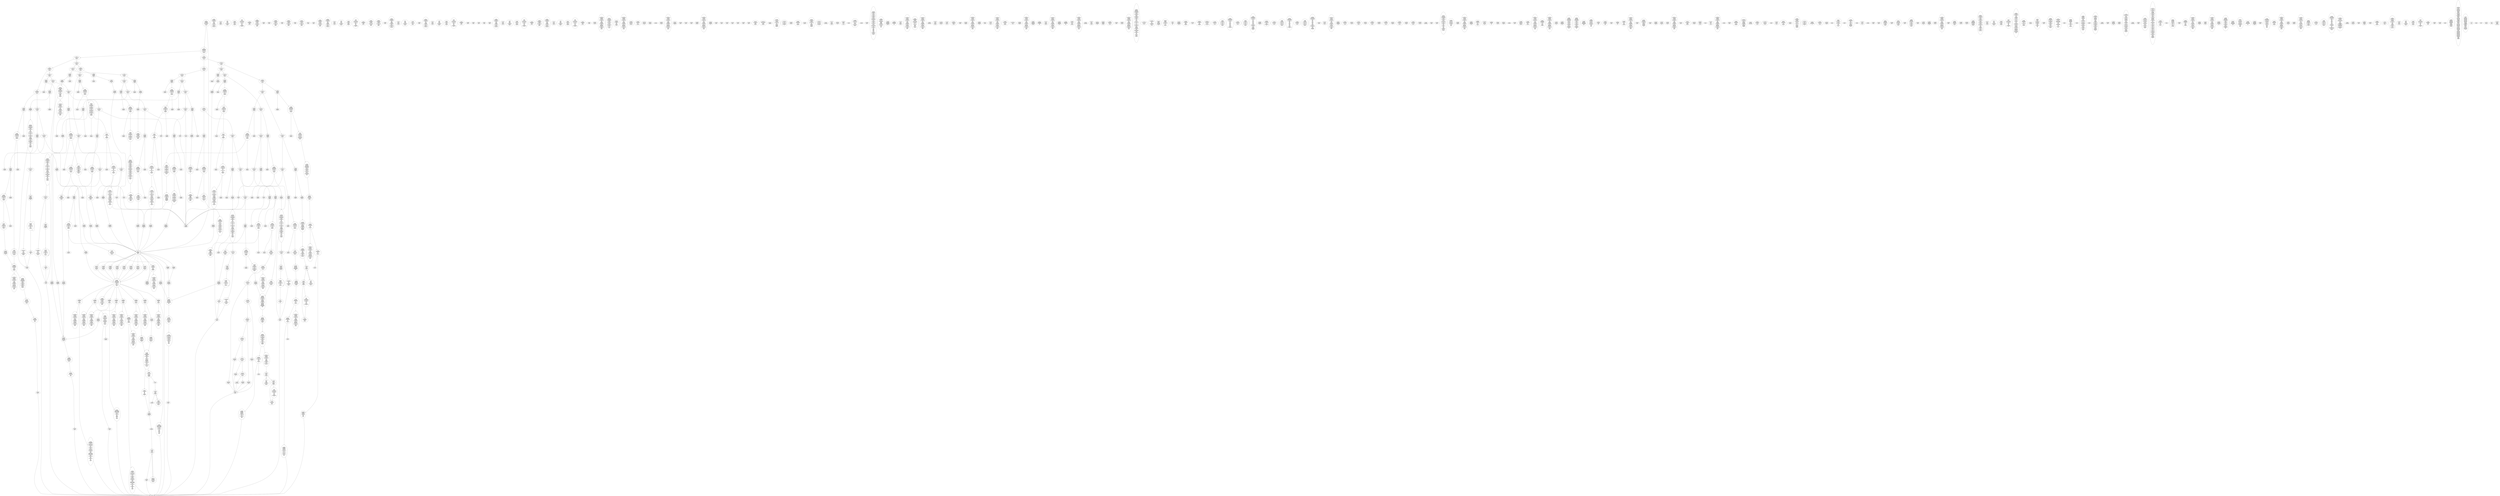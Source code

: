 /* Generated by GvGen v.1.0 (https://www.github.com/stricaud/gvgen) */

digraph G {
compound=true;
   node1 [label="[anywhere]"];
   node2 [label="# 0x0
PUSHX Data
PUSHX Data
MSTORE
PUSHX LogicData
CALLDATASIZE
LT
PUSHX Data
JUMPI
"];
   node3 [label="# 0xd
PUSHX Data
CALLDATALOAD
PUSHX BitData
SHR
PUSHX LogicData
GT
PUSHX Data
JUMPI
"];
   node4 [label="# 0x1e
PUSHX LogicData
GT
PUSHX Data
JUMPI
"];
   node5 [label="# 0x29
PUSHX LogicData
GT
PUSHX Data
JUMPI
"];
   node6 [label="# 0x34
PUSHX LogicData
EQ
PUSHX Data
JUMPI
"];
   node7 [label="# 0x3f
PUSHX LogicData
EQ
PUSHX Data
JUMPI
"];
   node8 [label="# 0x4a
PUSHX LogicData
EQ
PUSHX Data
JUMPI
"];
   node9 [label="# 0x55
PUSHX LogicData
EQ
PUSHX Data
JUMPI
"];
   node10 [label="# 0x60
PUSHX LogicData
EQ
PUSHX Data
JUMPI
"];
   node11 [label="# 0x6b
PUSHX Data
JUMP
"];
   node12 [label="# 0x6f
JUMPDEST
PUSHX LogicData
EQ
PUSHX Data
JUMPI
"];
   node13 [label="# 0x7b
PUSHX LogicData
EQ
PUSHX Data
JUMPI
"];
   node14 [label="# 0x86
PUSHX LogicData
EQ
PUSHX Data
JUMPI
"];
   node15 [label="# 0x91
PUSHX LogicData
EQ
PUSHX Data
JUMPI
"];
   node16 [label="# 0x9c
PUSHX Data
JUMP
"];
   node17 [label="# 0xa0
JUMPDEST
PUSHX LogicData
GT
PUSHX Data
JUMPI
"];
   node18 [label="# 0xac
PUSHX LogicData
EQ
PUSHX Data
JUMPI
"];
   node19 [label="# 0xb7
PUSHX LogicData
EQ
PUSHX Data
JUMPI
"];
   node20 [label="# 0xc2
PUSHX LogicData
EQ
PUSHX Data
JUMPI
"];
   node21 [label="# 0xcd
PUSHX LogicData
EQ
PUSHX Data
JUMPI
"];
   node22 [label="# 0xd8
PUSHX Data
JUMP
"];
   node23 [label="# 0xdc
JUMPDEST
PUSHX LogicData
EQ
PUSHX Data
JUMPI
"];
   node24 [label="# 0xe8
PUSHX LogicData
EQ
PUSHX Data
JUMPI
"];
   node25 [label="# 0xf3
PUSHX LogicData
EQ
PUSHX Data
JUMPI
"];
   node26 [label="# 0xfe
PUSHX LogicData
EQ
PUSHX Data
JUMPI
"];
   node27 [label="# 0x109
PUSHX Data
JUMP
"];
   node28 [label="# 0x10d
JUMPDEST
PUSHX LogicData
GT
PUSHX Data
JUMPI
"];
   node29 [label="# 0x119
PUSHX LogicData
GT
PUSHX Data
JUMPI
"];
   node30 [label="# 0x124
PUSHX LogicData
EQ
PUSHX Data
JUMPI
"];
   node31 [label="# 0x12f
PUSHX LogicData
EQ
PUSHX Data
JUMPI
"];
   node32 [label="# 0x13a
PUSHX LogicData
EQ
PUSHX Data
JUMPI
"];
   node33 [label="# 0x145
PUSHX LogicData
EQ
PUSHX Data
JUMPI
"];
   node34 [label="# 0x150
PUSHX LogicData
EQ
PUSHX Data
JUMPI
"];
   node35 [label="# 0x15b
PUSHX Data
JUMP
"];
   node36 [label="# 0x15f
JUMPDEST
PUSHX LogicData
EQ
PUSHX Data
JUMPI
"];
   node37 [label="# 0x16b
PUSHX LogicData
EQ
PUSHX Data
JUMPI
"];
   node38 [label="# 0x176
PUSHX LogicData
EQ
PUSHX Data
JUMPI
"];
   node39 [label="# 0x181
PUSHX LogicData
EQ
PUSHX Data
JUMPI
"];
   node40 [label="# 0x18c
PUSHX Data
JUMP
"];
   node41 [label="# 0x190
JUMPDEST
PUSHX LogicData
GT
PUSHX Data
JUMPI
"];
   node42 [label="# 0x19c
PUSHX LogicData
EQ
PUSHX Data
JUMPI
"];
   node43 [label="# 0x1a7
PUSHX LogicData
EQ
PUSHX Data
JUMPI
"];
   node44 [label="# 0x1b2
PUSHX LogicData
EQ
PUSHX Data
JUMPI
"];
   node45 [label="# 0x1bd
PUSHX LogicData
EQ
PUSHX Data
JUMPI
"];
   node46 [label="# 0x1c8
PUSHX Data
JUMP
"];
   node47 [label="# 0x1cc
JUMPDEST
PUSHX LogicData
EQ
PUSHX Data
JUMPI
"];
   node48 [label="# 0x1d8
PUSHX LogicData
EQ
PUSHX Data
JUMPI
"];
   node49 [label="# 0x1e3
PUSHX LogicData
EQ
PUSHX Data
JUMPI
"];
   node50 [label="# 0x1ee
PUSHX LogicData
EQ
PUSHX Data
JUMPI
"];
   node51 [label="# 0x1f9
JUMPDEST
PUSHX Data
REVERT
"];
   node52 [label="# 0x1fe
JUMPDEST
CALLVALUE
ISZERO
PUSHX Data
JUMPI
"];
   node53 [label="# 0x206
PUSHX Data
REVERT
"];
   node54 [label="# 0x20a
JUMPDEST
PUSHX Data
PUSHX ArithData
CALLDATASIZE
SUB
PUSHX LogicData
LT
ISZERO
PUSHX Data
JUMPI
"];
   node55 [label="# 0x21d
PUSHX Data
REVERT
"];
   node56 [label="# 0x221
JUMPDEST
ADD
CALLDATALOAD
PUSHX BitData
NOT
AND
PUSHX ArithData
ADD
PUSHX Data
JUMP
"];
   node57 [label="# 0x256
JUMPDEST
PUSHX MemData
MLOAD
ISZERO
ISZERO
MSTORE
PUSHX ArithData
ADD
PUSHX MemData
MLOAD
SUB
RETURN
"];
   node58 [label="# 0x26e
JUMPDEST
CALLVALUE
ISZERO
PUSHX Data
JUMPI
"];
   node59 [label="# 0x276
PUSHX Data
REVERT
"];
   node60 [label="# 0x27a
JUMPDEST
PUSHX Data
PUSHX Data
JUMP
"];
   node61 [label="# 0x283
JUMPDEST
PUSHX MemData
MLOAD
PUSHX ArithData
ADD
SUB
MSTORE
MLOAD
MSTORE
PUSHX ArithData
ADD
MLOAD
PUSHX ArithData
ADD
PUSHX Data
"];
   node62 [label="# 0x2a8
JUMPDEST
LT
ISZERO
PUSHX Data
JUMPI
"];
   node63 [label="# 0x2b1
ADD
MLOAD
ADD
MSTORE
PUSHX ArithData
ADD
PUSHX Data
JUMP
"];
   node64 [label="# 0x2c3
JUMPDEST
ADD
PUSHX BitData
AND
ISZERO
PUSHX Data
JUMPI
"];
   node65 [label="# 0x2d7
SUB
MLOAD
PUSHX ArithData
PUSHX ArithData
SUB
PUSHX ArithData
EXP
SUB
NOT
AND
MSTORE
PUSHX ArithData
ADD
"];
   node66 [label="# 0x2f0
JUMPDEST
PUSHX MemData
MLOAD
SUB
RETURN
"];
   node67 [label="# 0x2fe
JUMPDEST
CALLVALUE
ISZERO
PUSHX Data
JUMPI
"];
   node68 [label="# 0x306
PUSHX Data
REVERT
"];
   node69 [label="# 0x30a
JUMPDEST
PUSHX Data
PUSHX ArithData
CALLDATASIZE
SUB
PUSHX LogicData
LT
ISZERO
PUSHX Data
JUMPI
"];
   node70 [label="# 0x31d
PUSHX Data
REVERT
"];
   node71 [label="# 0x321
JUMPDEST
ADD
CALLDATALOAD
PUSHX ArithData
ADD
PUSHX Data
JUMP
"];
   node72 [label="# 0x337
JUMPDEST
PUSHX MemData
MLOAD
PUSHX BitData
AND
MSTORE
PUSHX ArithData
ADD
PUSHX MemData
MLOAD
SUB
RETURN
"];
   node73 [label="# 0x363
JUMPDEST
CALLVALUE
ISZERO
PUSHX Data
JUMPI
"];
   node74 [label="# 0x36b
PUSHX Data
REVERT
"];
   node75 [label="# 0x36f
JUMPDEST
PUSHX Data
PUSHX ArithData
CALLDATASIZE
SUB
PUSHX LogicData
LT
ISZERO
PUSHX Data
JUMPI
"];
   node76 [label="# 0x382
PUSHX Data
REVERT
"];
   node77 [label="# 0x386
JUMPDEST
ADD
CALLDATALOAD
PUSHX BitData
AND
PUSHX ArithData
ADD
CALLDATALOAD
PUSHX ArithData
ADD
PUSHX Data
JUMP
"];
   node78 [label="# 0x3bc
JUMPDEST
STOP
"];
   node79 [label="# 0x3be
JUMPDEST
CALLVALUE
ISZERO
PUSHX Data
JUMPI
"];
   node80 [label="# 0x3c6
PUSHX Data
REVERT
"];
   node81 [label="# 0x3ca
JUMPDEST
PUSHX Data
PUSHX ArithData
CALLDATASIZE
SUB
PUSHX LogicData
LT
ISZERO
PUSHX Data
JUMPI
"];
   node82 [label="# 0x3dd
PUSHX Data
REVERT
"];
   node83 [label="# 0x3e1
JUMPDEST
ADD
CALLDATALOAD
PUSHX ArithData
ADD
PUSHX LogicData
GT
ISZERO
PUSHX Data
JUMPI
"];
   node84 [label="# 0x3fa
PUSHX Data
REVERT
"];
   node85 [label="# 0x3fe
JUMPDEST
ADD
PUSHX ArithData
ADD
GT
ISZERO
PUSHX Data
JUMPI
"];
   node86 [label="# 0x40c
PUSHX Data
REVERT
"];
   node87 [label="# 0x410
JUMPDEST
CALLDATALOAD
PUSHX ArithData
ADD
PUSHX ArithData
MUL
ADD
GT
PUSHX LogicData
GT
OR
ISZERO
PUSHX Data
JUMPI
"];
   node88 [label="# 0x42e
PUSHX Data
REVERT
"];
   node89 [label="# 0x432
JUMPDEST
PUSHX ArithData
ADD
PUSHX ArithData
DIV
MUL
PUSHX ArithData
ADD
PUSHX MemData
MLOAD
ADD
PUSHX Data
MSTORE
MSTORE
PUSHX ArithData
ADD
CALLDATACOPY
PUSHX Data
ADD
MSTORE
PUSHX BitData
NOT
PUSHX ArithData
ADD
AND
ADD
PUSHX Data
JUMP
"];
   node90 [label="# 0x484
JUMPDEST
STOP
"];
   node91 [label="# 0x486
JUMPDEST
CALLVALUE
ISZERO
PUSHX Data
JUMPI
"];
   node92 [label="# 0x48e
PUSHX Data
REVERT
"];
   node93 [label="# 0x492
JUMPDEST
PUSHX Data
PUSHX Data
JUMP
"];
   node94 [label="# 0x49b
JUMPDEST
PUSHX MemData
MLOAD
MSTORE
PUSHX ArithData
ADD
PUSHX MemData
MLOAD
SUB
RETURN
"];
   node95 [label="# 0x4b1
JUMPDEST
CALLVALUE
ISZERO
PUSHX Data
JUMPI
"];
   node96 [label="# 0x4b9
PUSHX Data
REVERT
"];
   node97 [label="# 0x4bd
JUMPDEST
PUSHX Data
PUSHX Data
JUMP
"];
   node98 [label="# 0x4c6
JUMPDEST
PUSHX MemData
MLOAD
ISZERO
ISZERO
MSTORE
PUSHX ArithData
ADD
PUSHX MemData
MLOAD
SUB
RETURN
"];
   node99 [label="# 0x4de
JUMPDEST
CALLVALUE
ISZERO
PUSHX Data
JUMPI
"];
   node100 [label="# 0x4e6
PUSHX Data
REVERT
"];
   node101 [label="# 0x4ea
JUMPDEST
PUSHX Data
PUSHX ArithData
CALLDATASIZE
SUB
PUSHX LogicData
LT
ISZERO
PUSHX Data
JUMPI
"];
   node102 [label="# 0x4fd
PUSHX Data
REVERT
"];
   node103 [label="# 0x501
JUMPDEST
ADD
CALLDATALOAD
PUSHX BitData
AND
PUSHX ArithData
ADD
CALLDATALOAD
PUSHX BitData
AND
PUSHX ArithData
ADD
CALLDATALOAD
PUSHX ArithData
ADD
PUSHX Data
JUMP
"];
   node104 [label="# 0x557
JUMPDEST
STOP
"];
   node105 [label="# 0x559
JUMPDEST
CALLVALUE
ISZERO
PUSHX Data
JUMPI
"];
   node106 [label="# 0x561
PUSHX Data
REVERT
"];
   node107 [label="# 0x565
JUMPDEST
PUSHX Data
PUSHX ArithData
CALLDATASIZE
SUB
PUSHX LogicData
LT
ISZERO
PUSHX Data
JUMPI
"];
   node108 [label="# 0x578
PUSHX Data
REVERT
"];
   node109 [label="# 0x57c
JUMPDEST
ADD
CALLDATALOAD
PUSHX BitData
AND
PUSHX ArithData
ADD
CALLDATALOAD
PUSHX ArithData
ADD
PUSHX Data
JUMP
"];
   node110 [label="# 0x5b2
JUMPDEST
PUSHX MemData
MLOAD
MSTORE
PUSHX ArithData
ADD
PUSHX MemData
MLOAD
SUB
RETURN
"];
   node111 [label="# 0x5c8
JUMPDEST
CALLVALUE
ISZERO
PUSHX Data
JUMPI
"];
   node112 [label="# 0x5d0
PUSHX Data
REVERT
"];
   node113 [label="# 0x5d4
JUMPDEST
PUSHX Data
PUSHX ArithData
CALLDATASIZE
SUB
PUSHX LogicData
LT
ISZERO
PUSHX Data
JUMPI
"];
   node114 [label="# 0x5e7
PUSHX Data
REVERT
"];
   node115 [label="# 0x5eb
JUMPDEST
ADD
CALLDATALOAD
PUSHX BitData
AND
PUSHX ArithData
ADD
CALLDATALOAD
PUSHX BitData
AND
PUSHX ArithData
ADD
CALLDATALOAD
PUSHX ArithData
ADD
PUSHX Data
JUMP
"];
   node116 [label="# 0x641
JUMPDEST
STOP
"];
   node117 [label="# 0x643
JUMPDEST
CALLVALUE
ISZERO
PUSHX Data
JUMPI
"];
   node118 [label="# 0x64b
PUSHX Data
REVERT
"];
   node119 [label="# 0x64f
JUMPDEST
PUSHX Data
PUSHX Data
JUMP
"];
   node120 [label="# 0x658
JUMPDEST
PUSHX MemData
MLOAD
PUSHX ArithData
ADD
SUB
MSTORE
MLOAD
MSTORE
PUSHX ArithData
ADD
MLOAD
PUSHX ArithData
ADD
PUSHX Data
"];
   node121 [label="# 0x67d
JUMPDEST
LT
ISZERO
PUSHX Data
JUMPI
"];
   node122 [label="# 0x686
ADD
MLOAD
ADD
MSTORE
PUSHX ArithData
ADD
PUSHX Data
JUMP
"];
   node123 [label="# 0x698
JUMPDEST
ADD
PUSHX BitData
AND
ISZERO
PUSHX Data
JUMPI
"];
   node124 [label="# 0x6ac
SUB
MLOAD
PUSHX ArithData
PUSHX ArithData
SUB
PUSHX ArithData
EXP
SUB
NOT
AND
MSTORE
PUSHX ArithData
ADD
"];
   node125 [label="# 0x6c5
JUMPDEST
PUSHX MemData
MLOAD
SUB
RETURN
"];
   node126 [label="# 0x6d3
JUMPDEST
CALLVALUE
ISZERO
PUSHX Data
JUMPI
"];
   node127 [label="# 0x6db
PUSHX Data
REVERT
"];
   node128 [label="# 0x6df
JUMPDEST
PUSHX Data
PUSHX ArithData
CALLDATASIZE
SUB
PUSHX LogicData
LT
ISZERO
PUSHX Data
JUMPI
"];
   node129 [label="# 0x6f2
PUSHX Data
REVERT
"];
   node130 [label="# 0x6f6
JUMPDEST
ADD
CALLDATALOAD
PUSHX ArithData
ADD
PUSHX Data
JUMP
"];
   node131 [label="# 0x70c
JUMPDEST
PUSHX MemData
MLOAD
MSTORE
PUSHX ArithData
ADD
PUSHX MemData
MLOAD
SUB
RETURN
"];
   node132 [label="# 0x722
JUMPDEST
CALLVALUE
ISZERO
PUSHX Data
JUMPI
"];
   node133 [label="# 0x72a
PUSHX Data
REVERT
"];
   node134 [label="# 0x72e
JUMPDEST
PUSHX Data
PUSHX Data
JUMP
"];
   node135 [label="# 0x737
JUMPDEST
STOP
"];
   node136 [label="# 0x739
JUMPDEST
CALLVALUE
ISZERO
PUSHX Data
JUMPI
"];
   node137 [label="# 0x741
PUSHX Data
REVERT
"];
   node138 [label="# 0x745
JUMPDEST
PUSHX Data
PUSHX ArithData
CALLDATASIZE
SUB
PUSHX LogicData
LT
ISZERO
PUSHX Data
JUMPI
"];
   node139 [label="# 0x758
PUSHX Data
REVERT
"];
   node140 [label="# 0x75c
JUMPDEST
ADD
CALLDATALOAD
PUSHX ArithData
ADD
PUSHX LogicData
GT
ISZERO
PUSHX Data
JUMPI
"];
   node141 [label="# 0x775
PUSHX Data
REVERT
"];
   node142 [label="# 0x779
JUMPDEST
ADD
PUSHX ArithData
ADD
GT
ISZERO
PUSHX Data
JUMPI
"];
   node143 [label="# 0x787
PUSHX Data
REVERT
"];
   node144 [label="# 0x78b
JUMPDEST
CALLDATALOAD
PUSHX ArithData
ADD
PUSHX ArithData
MUL
ADD
GT
PUSHX LogicData
GT
OR
ISZERO
PUSHX Data
JUMPI
"];
   node145 [label="# 0x7a9
PUSHX Data
REVERT
"];
   node146 [label="# 0x7ad
JUMPDEST
PUSHX ArithData
ADD
PUSHX ArithData
DIV
MUL
PUSHX ArithData
ADD
PUSHX MemData
MLOAD
ADD
PUSHX Data
MSTORE
MSTORE
PUSHX ArithData
ADD
CALLDATACOPY
PUSHX Data
ADD
MSTORE
PUSHX BitData
NOT
PUSHX ArithData
ADD
AND
ADD
PUSHX Data
JUMP
"];
   node147 [label="# 0x7ff
JUMPDEST
STOP
"];
   node148 [label="# 0x801
JUMPDEST
CALLVALUE
ISZERO
PUSHX Data
JUMPI
"];
   node149 [label="# 0x809
PUSHX Data
REVERT
"];
   node150 [label="# 0x80d
JUMPDEST
PUSHX Data
PUSHX ArithData
CALLDATASIZE
SUB
PUSHX LogicData
LT
ISZERO
PUSHX Data
JUMPI
"];
   node151 [label="# 0x820
PUSHX Data
REVERT
"];
   node152 [label="# 0x824
JUMPDEST
ADD
CALLDATALOAD
PUSHX ArithData
ADD
PUSHX Data
JUMP
"];
   node153 [label="# 0x83a
JUMPDEST
PUSHX MemData
MLOAD
PUSHX BitData
AND
MSTORE
PUSHX ArithData
ADD
PUSHX MemData
MLOAD
SUB
RETURN
"];
   node154 [label="# 0x866
JUMPDEST
CALLVALUE
ISZERO
PUSHX Data
JUMPI
"];
   node155 [label="# 0x86e
PUSHX Data
REVERT
"];
   node156 [label="# 0x872
JUMPDEST
PUSHX Data
PUSHX Data
JUMP
"];
   node157 [label="# 0x87b
JUMPDEST
PUSHX MemData
MLOAD
PUSHX ArithData
ADD
SUB
MSTORE
MLOAD
MSTORE
PUSHX ArithData
ADD
MLOAD
PUSHX ArithData
ADD
PUSHX Data
"];
   node158 [label="# 0x8a0
JUMPDEST
LT
ISZERO
PUSHX Data
JUMPI
"];
   node159 [label="# 0x8a9
ADD
MLOAD
ADD
MSTORE
PUSHX ArithData
ADD
PUSHX Data
JUMP
"];
   node160 [label="# 0x8bb
JUMPDEST
ADD
PUSHX BitData
AND
ISZERO
PUSHX Data
JUMPI
"];
   node161 [label="# 0x8cf
SUB
MLOAD
PUSHX ArithData
PUSHX ArithData
SUB
PUSHX ArithData
EXP
SUB
NOT
AND
MSTORE
PUSHX ArithData
ADD
"];
   node162 [label="# 0x8e8
JUMPDEST
PUSHX MemData
MLOAD
SUB
RETURN
"];
   node163 [label="# 0x8f6
JUMPDEST
CALLVALUE
ISZERO
PUSHX Data
JUMPI
"];
   node164 [label="# 0x8fe
PUSHX Data
REVERT
"];
   node165 [label="# 0x902
JUMPDEST
PUSHX Data
PUSHX ArithData
CALLDATASIZE
SUB
PUSHX LogicData
LT
ISZERO
PUSHX Data
JUMPI
"];
   node166 [label="# 0x915
PUSHX Data
REVERT
"];
   node167 [label="# 0x919
JUMPDEST
ADD
CALLDATALOAD
PUSHX ArithData
ADD
PUSHX Data
JUMP
"];
   node168 [label="# 0x92f
JUMPDEST
PUSHX MemData
MLOAD
MSTORE
PUSHX ArithData
ADD
PUSHX MemData
MLOAD
SUB
RETURN
"];
   node169 [label="# 0x945
JUMPDEST
CALLVALUE
ISZERO
PUSHX Data
JUMPI
"];
   node170 [label="# 0x94d
PUSHX Data
REVERT
"];
   node171 [label="# 0x951
JUMPDEST
PUSHX Data
PUSHX ArithData
CALLDATASIZE
SUB
PUSHX LogicData
LT
ISZERO
PUSHX Data
JUMPI
"];
   node172 [label="# 0x964
PUSHX Data
REVERT
"];
   node173 [label="# 0x968
JUMPDEST
ADD
CALLDATALOAD
PUSHX BitData
AND
PUSHX ArithData
ADD
PUSHX Data
JUMP
"];
   node174 [label="# 0x994
JUMPDEST
PUSHX MemData
MLOAD
MSTORE
PUSHX ArithData
ADD
PUSHX MemData
MLOAD
SUB
RETURN
"];
   node175 [label="# 0x9aa
JUMPDEST
CALLVALUE
ISZERO
PUSHX Data
JUMPI
"];
   node176 [label="# 0x9b2
PUSHX Data
REVERT
"];
   node177 [label="# 0x9b6
JUMPDEST
PUSHX Data
PUSHX Data
JUMP
"];
   node178 [label="# 0x9bf
JUMPDEST
STOP
"];
   node179 [label="# 0x9c1
JUMPDEST
CALLVALUE
ISZERO
PUSHX Data
JUMPI
"];
   node180 [label="# 0x9c9
PUSHX Data
REVERT
"];
   node181 [label="# 0x9cd
JUMPDEST
PUSHX Data
PUSHX ArithData
CALLDATASIZE
SUB
PUSHX LogicData
LT
ISZERO
PUSHX Data
JUMPI
"];
   node182 [label="# 0x9e0
PUSHX Data
REVERT
"];
   node183 [label="# 0x9e4
JUMPDEST
ADD
CALLDATALOAD
PUSHX BitData
AND
PUSHX ArithData
ADD
PUSHX Data
JUMP
"];
   node184 [label="# 0xa10
JUMPDEST
PUSHX MemData
MLOAD
PUSHX ArithData
ADD
SUB
MSTORE
MLOAD
MSTORE
PUSHX ArithData
ADD
MLOAD
PUSHX ArithData
ADD
PUSHX ArithData
MUL
PUSHX Data
"];
   node185 [label="# 0xa38
JUMPDEST
LT
ISZERO
PUSHX Data
JUMPI
"];
   node186 [label="# 0xa41
ADD
MLOAD
ADD
MSTORE
PUSHX ArithData
ADD
PUSHX Data
JUMP
"];
   node187 [label="# 0xa53
JUMPDEST
ADD
PUSHX MemData
MLOAD
SUB
RETURN
"];
   node188 [label="# 0xa67
JUMPDEST
PUSHX Data
PUSHX Data
JUMP
"];
   node189 [label="# 0xa6f
JUMPDEST
STOP
"];
   node190 [label="# 0xa71
JUMPDEST
CALLVALUE
ISZERO
PUSHX Data
JUMPI
"];
   node191 [label="# 0xa79
PUSHX Data
REVERT
"];
   node192 [label="# 0xa7d
JUMPDEST
PUSHX Data
PUSHX Data
JUMP
"];
   node193 [label="# 0xa86
JUMPDEST
PUSHX MemData
MLOAD
PUSHX BitData
AND
MSTORE
PUSHX ArithData
ADD
PUSHX MemData
MLOAD
SUB
RETURN
"];
   node194 [label="# 0xab2
JUMPDEST
CALLVALUE
ISZERO
PUSHX Data
JUMPI
"];
   node195 [label="# 0xaba
PUSHX Data
REVERT
"];
   node196 [label="# 0xabe
JUMPDEST
PUSHX Data
PUSHX Data
JUMP
"];
   node197 [label="# 0xac7
JUMPDEST
PUSHX MemData
MLOAD
PUSHX ArithData
ADD
SUB
MSTORE
MLOAD
MSTORE
PUSHX ArithData
ADD
MLOAD
PUSHX ArithData
ADD
PUSHX Data
"];
   node198 [label="# 0xaec
JUMPDEST
LT
ISZERO
PUSHX Data
JUMPI
"];
   node199 [label="# 0xaf5
ADD
MLOAD
ADD
MSTORE
PUSHX ArithData
ADD
PUSHX Data
JUMP
"];
   node200 [label="# 0xb07
JUMPDEST
ADD
PUSHX BitData
AND
ISZERO
PUSHX Data
JUMPI
"];
   node201 [label="# 0xb1b
SUB
MLOAD
PUSHX ArithData
PUSHX ArithData
SUB
PUSHX ArithData
EXP
SUB
NOT
AND
MSTORE
PUSHX ArithData
ADD
"];
   node202 [label="# 0xb34
JUMPDEST
PUSHX MemData
MLOAD
SUB
RETURN
"];
   node203 [label="# 0xb42
JUMPDEST
CALLVALUE
ISZERO
PUSHX Data
JUMPI
"];
   node204 [label="# 0xb4a
PUSHX Data
REVERT
"];
   node205 [label="# 0xb4e
JUMPDEST
PUSHX Data
PUSHX ArithData
CALLDATASIZE
SUB
PUSHX LogicData
LT
ISZERO
PUSHX Data
JUMPI
"];
   node206 [label="# 0xb61
PUSHX Data
REVERT
"];
   node207 [label="# 0xb65
JUMPDEST
ADD
CALLDATALOAD
PUSHX BitData
AND
PUSHX ArithData
ADD
CALLDATALOAD
ISZERO
ISZERO
PUSHX ArithData
ADD
PUSHX Data
JUMP
"];
   node208 [label="# 0xb9d
JUMPDEST
STOP
"];
   node209 [label="# 0xb9f
JUMPDEST
CALLVALUE
ISZERO
PUSHX Data
JUMPI
"];
   node210 [label="# 0xba7
PUSHX Data
REVERT
"];
   node211 [label="# 0xbab
JUMPDEST
PUSHX Data
PUSHX ArithData
CALLDATASIZE
SUB
PUSHX LogicData
LT
ISZERO
PUSHX Data
JUMPI
"];
   node212 [label="# 0xbbe
PUSHX Data
REVERT
"];
   node213 [label="# 0xbc2
JUMPDEST
ADD
CALLDATALOAD
PUSHX ArithData
ADD
PUSHX Data
JUMP
"];
   node214 [label="# 0xbd8
JUMPDEST
STOP
"];
   node215 [label="# 0xbda
JUMPDEST
CALLVALUE
ISZERO
PUSHX Data
JUMPI
"];
   node216 [label="# 0xbe2
PUSHX Data
REVERT
"];
   node217 [label="# 0xbe6
JUMPDEST
PUSHX Data
PUSHX Data
JUMP
"];
   node218 [label="# 0xbef
JUMPDEST
STOP
"];
   node219 [label="# 0xbf1
JUMPDEST
CALLVALUE
ISZERO
PUSHX Data
JUMPI
"];
   node220 [label="# 0xbf9
PUSHX Data
REVERT
"];
   node221 [label="# 0xbfd
JUMPDEST
PUSHX Data
PUSHX ArithData
CALLDATASIZE
SUB
PUSHX LogicData
LT
ISZERO
PUSHX Data
JUMPI
"];
   node222 [label="# 0xc10
PUSHX Data
REVERT
"];
   node223 [label="# 0xc14
JUMPDEST
ADD
CALLDATALOAD
PUSHX BitData
AND
PUSHX ArithData
ADD
CALLDATALOAD
PUSHX BitData
AND
PUSHX ArithData
ADD
CALLDATALOAD
PUSHX ArithData
ADD
CALLDATALOAD
PUSHX ArithData
ADD
PUSHX LogicData
GT
ISZERO
PUSHX Data
JUMPI
"];
   node224 [label="# 0xc77
PUSHX Data
REVERT
"];
   node225 [label="# 0xc7b
JUMPDEST
ADD
PUSHX ArithData
ADD
GT
ISZERO
PUSHX Data
JUMPI
"];
   node226 [label="# 0xc89
PUSHX Data
REVERT
"];
   node227 [label="# 0xc8d
JUMPDEST
CALLDATALOAD
PUSHX ArithData
ADD
PUSHX ArithData
MUL
ADD
GT
PUSHX LogicData
GT
OR
ISZERO
PUSHX Data
JUMPI
"];
   node228 [label="# 0xcab
PUSHX Data
REVERT
"];
   node229 [label="# 0xcaf
JUMPDEST
PUSHX ArithData
ADD
PUSHX ArithData
DIV
MUL
PUSHX ArithData
ADD
PUSHX MemData
MLOAD
ADD
PUSHX Data
MSTORE
MSTORE
PUSHX ArithData
ADD
CALLDATACOPY
PUSHX Data
ADD
MSTORE
PUSHX BitData
NOT
PUSHX ArithData
ADD
AND
ADD
PUSHX Data
JUMP
"];
   node230 [label="# 0xd01
JUMPDEST
STOP
"];
   node231 [label="# 0xd03
JUMPDEST
PUSHX Data
PUSHX ArithData
CALLDATASIZE
SUB
PUSHX LogicData
LT
ISZERO
PUSHX Data
JUMPI
"];
   node232 [label="# 0xd15
PUSHX Data
REVERT
"];
   node233 [label="# 0xd19
JUMPDEST
ADD
CALLDATALOAD
PUSHX ArithData
ADD
PUSHX Data
JUMP
"];
   node234 [label="# 0xd2f
JUMPDEST
STOP
"];
   node235 [label="# 0xd31
JUMPDEST
CALLVALUE
ISZERO
PUSHX Data
JUMPI
"];
   node236 [label="# 0xd39
PUSHX Data
REVERT
"];
   node237 [label="# 0xd3d
JUMPDEST
PUSHX Data
PUSHX ArithData
CALLDATASIZE
SUB
PUSHX LogicData
LT
ISZERO
PUSHX Data
JUMPI
"];
   node238 [label="# 0xd50
PUSHX Data
REVERT
"];
   node239 [label="# 0xd54
JUMPDEST
ADD
CALLDATALOAD
PUSHX ArithData
ADD
PUSHX Data
JUMP
"];
   node240 [label="# 0xd6a
JUMPDEST
PUSHX MemData
MLOAD
PUSHX ArithData
ADD
SUB
MSTORE
MLOAD
MSTORE
PUSHX ArithData
ADD
MLOAD
PUSHX ArithData
ADD
PUSHX Data
"];
   node241 [label="# 0xd8f
JUMPDEST
LT
ISZERO
PUSHX Data
JUMPI
"];
   node242 [label="# 0xd98
ADD
MLOAD
ADD
MSTORE
PUSHX ArithData
ADD
PUSHX Data
JUMP
"];
   node243 [label="# 0xdaa
JUMPDEST
ADD
PUSHX BitData
AND
ISZERO
PUSHX Data
JUMPI
"];
   node244 [label="# 0xdbe
SUB
MLOAD
PUSHX ArithData
PUSHX ArithData
SUB
PUSHX ArithData
EXP
SUB
NOT
AND
MSTORE
PUSHX ArithData
ADD
"];
   node245 [label="# 0xdd7
JUMPDEST
PUSHX MemData
MLOAD
SUB
RETURN
"];
   node246 [label="# 0xde5
JUMPDEST
CALLVALUE
ISZERO
PUSHX Data
JUMPI
"];
   node247 [label="# 0xded
PUSHX Data
REVERT
"];
   node248 [label="# 0xdf1
JUMPDEST
PUSHX Data
PUSHX Data
JUMP
"];
   node249 [label="# 0xdfa
JUMPDEST
PUSHX MemData
MLOAD
MSTORE
PUSHX ArithData
ADD
PUSHX MemData
MLOAD
SUB
RETURN
"];
   node250 [label="# 0xe10
JUMPDEST
CALLVALUE
ISZERO
PUSHX Data
JUMPI
"];
   node251 [label="# 0xe18
PUSHX Data
REVERT
"];
   node252 [label="# 0xe1c
JUMPDEST
PUSHX Data
PUSHX Data
JUMP
"];
   node253 [label="# 0xe25
JUMPDEST
PUSHX MemData
MLOAD
MSTORE
PUSHX ArithData
ADD
PUSHX MemData
MLOAD
SUB
RETURN
"];
   node254 [label="# 0xe3b
JUMPDEST
CALLVALUE
ISZERO
PUSHX Data
JUMPI
"];
   node255 [label="# 0xe43
PUSHX Data
REVERT
"];
   node256 [label="# 0xe47
JUMPDEST
PUSHX Data
PUSHX ArithData
CALLDATASIZE
SUB
PUSHX LogicData
LT
ISZERO
PUSHX Data
JUMPI
"];
   node257 [label="# 0xe5a
PUSHX Data
REVERT
"];
   node258 [label="# 0xe5e
JUMPDEST
ADD
CALLDATALOAD
PUSHX BitData
AND
PUSHX ArithData
ADD
CALLDATALOAD
PUSHX BitData
AND
PUSHX ArithData
ADD
PUSHX Data
JUMP
"];
   node259 [label="# 0xeaa
JUMPDEST
PUSHX MemData
MLOAD
ISZERO
ISZERO
MSTORE
PUSHX ArithData
ADD
PUSHX MemData
MLOAD
SUB
RETURN
"];
   node260 [label="# 0xec2
JUMPDEST
CALLVALUE
ISZERO
PUSHX Data
JUMPI
"];
   node261 [label="# 0xeca
PUSHX Data
REVERT
"];
   node262 [label="# 0xece
JUMPDEST
PUSHX Data
PUSHX Data
JUMP
"];
   node263 [label="# 0xed7
JUMPDEST
PUSHX MemData
MLOAD
PUSHX ArithData
ADD
SUB
MSTORE
MLOAD
MSTORE
PUSHX ArithData
ADD
MLOAD
PUSHX ArithData
ADD
PUSHX Data
"];
   node264 [label="# 0xefc
JUMPDEST
LT
ISZERO
PUSHX Data
JUMPI
"];
   node265 [label="# 0xf05
ADD
MLOAD
ADD
MSTORE
PUSHX ArithData
ADD
PUSHX Data
JUMP
"];
   node266 [label="# 0xf17
JUMPDEST
ADD
PUSHX BitData
AND
ISZERO
PUSHX Data
JUMPI
"];
   node267 [label="# 0xf2b
SUB
MLOAD
PUSHX ArithData
PUSHX ArithData
SUB
PUSHX ArithData
EXP
SUB
NOT
AND
MSTORE
PUSHX ArithData
ADD
"];
   node268 [label="# 0xf44
JUMPDEST
PUSHX MemData
MLOAD
SUB
RETURN
"];
   node269 [label="# 0xf52
JUMPDEST
CALLVALUE
ISZERO
PUSHX Data
JUMPI
"];
   node270 [label="# 0xf5a
PUSHX Data
REVERT
"];
   node271 [label="# 0xf5e
JUMPDEST
PUSHX Data
PUSHX ArithData
CALLDATASIZE
SUB
PUSHX LogicData
LT
ISZERO
PUSHX Data
JUMPI
"];
   node272 [label="# 0xf71
PUSHX Data
REVERT
"];
   node273 [label="# 0xf75
JUMPDEST
ADD
CALLDATALOAD
PUSHX BitData
AND
PUSHX ArithData
ADD
PUSHX Data
JUMP
"];
   node274 [label="# 0xfa1
JUMPDEST
STOP
"];
   node275 [label="# 0xfa3
JUMPDEST
PUSHX Data
PUSHX ArithData
PUSHX BitData
NOT
AND
PUSHX BitData
NOT
AND
MSTORE
PUSHX ArithData
ADD
MSTORE
PUSHX ArithData
ADD
PUSHX Data
SHA3
PUSHX ArithData
SLOAD
PUSHX ArithData
EXP
DIV
PUSHX BitData
AND
JUMP
"];
   node276 [label="# 0x100a
JUMPDEST
PUSHX Data
PUSHX StorData
SLOAD
PUSHX ArithData
PUSHX BitData
AND
ISZERO
PUSHX ArithData
MUL
SUB
AND
PUSHX Data
DIV
PUSHX ArithData
ADD
PUSHX ArithData
DIV
MUL
PUSHX ArithData
ADD
PUSHX MemData
MLOAD
ADD
PUSHX Data
MSTORE
MSTORE
PUSHX ArithData
ADD
SLOAD
PUSHX ArithData
PUSHX BitData
AND
ISZERO
PUSHX ArithData
MUL
SUB
AND
PUSHX Data
DIV
ISZERO
PUSHX Data
JUMPI
"];
   node277 [label="# 0x105c
PUSHX LogicData
LT
PUSHX Data
JUMPI
"];
   node278 [label="# 0x1064
PUSHX ArithData
SLOAD
DIV
MUL
MSTORE
PUSHX ArithData
ADD
PUSHX Data
JUMP
"];
   node279 [label="# 0x1077
JUMPDEST
ADD
PUSHX Data
MSTORE
PUSHX Data
PUSHX Data
SHA3
"];
   node280 [label="# 0x1085
JUMPDEST
SLOAD
MSTORE
PUSHX ArithData
ADD
PUSHX ArithData
ADD
GT
PUSHX Data
JUMPI
"];
   node281 [label="# 0x1099
SUB
PUSHX BitData
AND
ADD
"];
   node282 [label="# 0x10a2
JUMPDEST
JUMP
"];
   node283 [label="# 0x10ac
JUMPDEST
PUSHX Data
PUSHX Data
PUSHX Data
JUMP
"];
   node284 [label="# 0x10b7
JUMPDEST
PUSHX Data
JUMPI
"];
   node285 [label="# 0x10bc
PUSHX MemData
MLOAD
PUSHX Data
MSTORE
PUSHX ArithData
ADD
PUSHX ArithData
ADD
SUB
MSTORE
PUSHX Data
MSTORE
PUSHX ArithData
ADD
PUSHX Data
PUSHX Data
CODECOPY
PUSHX ArithData
ADD
PUSHX MemData
MLOAD
SUB
REVERT
"];
   node286 [label="# 0x110c
JUMPDEST
PUSHX Data
PUSHX ArithData
MSTORE
PUSHX ArithData
ADD
MSTORE
PUSHX ArithData
ADD
PUSHX Data
SHA3
PUSHX ArithData
SLOAD
PUSHX ArithData
EXP
DIV
PUSHX BitData
AND
JUMP
"];
   node287 [label="# 0x1147
JUMPDEST
PUSHX Data
PUSHX Data
PUSHX Data
JUMP
"];
   node288 [label="# 0x1152
JUMPDEST
PUSHX BitData
AND
PUSHX BitData
AND
EQ
ISZERO
PUSHX Data
JUMPI
"];
   node289 [label="# 0x1189
PUSHX MemData
MLOAD
PUSHX Data
MSTORE
PUSHX ArithData
ADD
PUSHX ArithData
ADD
SUB
MSTORE
PUSHX Data
MSTORE
PUSHX ArithData
ADD
PUSHX Data
PUSHX Data
CODECOPY
PUSHX ArithData
ADD
PUSHX MemData
MLOAD
SUB
REVERT
"];
   node290 [label="# 0x11d9
JUMPDEST
PUSHX BitData
AND
PUSHX Data
PUSHX Data
JUMP
"];
   node291 [label="# 0x11f8
JUMPDEST
PUSHX BitData
AND
EQ
PUSHX Data
JUMPI
"];
   node292 [label="# 0x1215
PUSHX Data
PUSHX Data
PUSHX Data
JUMP
"];
   node293 [label="# 0x1221
JUMPDEST
PUSHX Data
JUMP
"];
   node294 [label="# 0x1226
JUMPDEST
"];
   node295 [label="# 0x1227
JUMPDEST
PUSHX Data
JUMPI
"];
   node296 [label="# 0x122c
PUSHX MemData
MLOAD
PUSHX Data
MSTORE
PUSHX ArithData
ADD
PUSHX ArithData
ADD
SUB
MSTORE
PUSHX Data
MSTORE
PUSHX ArithData
ADD
PUSHX Data
PUSHX Data
CODECOPY
PUSHX ArithData
ADD
PUSHX MemData
MLOAD
SUB
REVERT
"];
   node297 [label="# 0x127c
JUMPDEST
PUSHX Data
PUSHX Data
JUMP
"];
   node298 [label="# 0x1286
JUMPDEST
JUMP
"];
   node299 [label="# 0x128b
JUMPDEST
PUSHX Data
PUSHX Data
JUMP
"];
   node300 [label="# 0x1293
JUMPDEST
PUSHX BitData
AND
PUSHX Data
PUSHX Data
JUMP
"];
   node301 [label="# 0x12b1
JUMPDEST
PUSHX BitData
AND
EQ
PUSHX Data
JUMPI
"];
   node302 [label="# 0x12cd
PUSHX MemData
MLOAD
PUSHX Data
MSTORE
PUSHX ArithData
ADD
PUSHX ArithData
ADD
SUB
MSTORE
PUSHX Data
MSTORE
PUSHX ArithData
ADD
PUSHX Data
MSTORE
PUSHX ArithData
ADD
PUSHX MemData
MLOAD
SUB
REVERT
"];
   node303 [label="# 0x133a
JUMPDEST
PUSHX Data
MLOAD
PUSHX ArithData
ADD
PUSHX Data
PUSHX Data
JUMP
"];
   node304 [label="# 0x1350
JUMPDEST
JUMP
"];
   node305 [label="# 0x1354
JUMPDEST
PUSHX Data
PUSHX Data
PUSHX Data
PUSHX Data
JUMP
"];
   node306 [label="# 0x1360
JUMPDEST
JUMP
"];
   node307 [label="# 0x1365
JUMPDEST
PUSHX StorData
PUSHX ArithData
SLOAD
PUSHX ArithData
EXP
DIV
PUSHX BitData
AND
JUMP
"];
   node308 [label="# 0x1378
JUMPDEST
PUSHX Data
PUSHX Data
PUSHX Data
JUMP
"];
   node309 [label="# 0x1383
JUMPDEST
PUSHX Data
JUMP
"];
   node310 [label="# 0x1389
JUMPDEST
PUSHX Data
JUMPI
"];
   node311 [label="# 0x138e
PUSHX MemData
MLOAD
PUSHX Data
MSTORE
PUSHX ArithData
ADD
PUSHX ArithData
ADD
SUB
MSTORE
PUSHX Data
MSTORE
PUSHX ArithData
ADD
PUSHX Data
PUSHX Data
CODECOPY
PUSHX ArithData
ADD
PUSHX MemData
MLOAD
SUB
REVERT
"];
   node312 [label="# 0x13de
JUMPDEST
PUSHX Data
PUSHX Data
JUMP
"];
   node313 [label="# 0x13e9
JUMPDEST
JUMP
"];
   node314 [label="# 0x13ee
JUMPDEST
PUSHX Data
PUSHX Data
PUSHX Data
PUSHX ArithData
PUSHX BitData
AND
PUSHX BitData
AND
MSTORE
PUSHX ArithData
ADD
MSTORE
PUSHX ArithData
ADD
PUSHX Data
SHA3
PUSHX BitData
PUSHX BitData
AND
JUMP
"];
   node315 [label="# 0x1441
JUMPDEST
JUMP
"];
   node316 [label="# 0x1449
JUMPDEST
PUSHX Data
PUSHX MemData
MLOAD
PUSHX ArithData
ADD
PUSHX Data
MSTORE
PUSHX Data
MSTORE
PUSHX Data
JUMP
"];
   node317 [label="# 0x1464
JUMPDEST
JUMP
"];
   node318 [label="# 0x1469
JUMPDEST
PUSHX MemData
MLOAD
PUSHX ArithData
ADD
PUSHX Data
MSTORE
PUSHX Data
MSTORE
PUSHX ArithData
ADD
PUSHX Data
PUSHX Data
CODECOPY
JUMP
"];
   node319 [label="# 0x1485
JUMPDEST
PUSHX Data
PUSHX Data
PUSHX Data
PUSHX BitData
PUSHX BitData
AND
JUMP
"];
   node320 [label="# 0x149c
JUMPDEST
JUMP
"];
   node321 [label="# 0x14a8
JUMPDEST
PUSHX Data
PUSHX Data
JUMP
"];
   node322 [label="# 0x14b0
JUMPDEST
PUSHX BitData
AND
PUSHX Data
PUSHX Data
JUMP
"];
   node323 [label="# 0x14ce
JUMPDEST
PUSHX BitData
AND
EQ
PUSHX Data
JUMPI
"];
   node324 [label="# 0x14ea
PUSHX MemData
MLOAD
PUSHX Data
MSTORE
PUSHX ArithData
ADD
PUSHX ArithData
ADD
SUB
MSTORE
PUSHX Data
MSTORE
PUSHX ArithData
ADD
PUSHX Data
MSTORE
PUSHX ArithData
ADD
PUSHX MemData
MLOAD
SUB
REVERT
"];
   node325 [label="# 0x1557
JUMPDEST
PUSHX LogicData
PUSHX StorData
PUSHX ArithData
PUSHX ArithData
EXP
SLOAD
PUSHX ArithData
MUL
NOT
AND
ISZERO
ISZERO
MUL
OR
SSTORE
JUMP
"];
   node326 [label="# 0x1574
JUMPDEST
PUSHX Data
PUSHX Data
JUMP
"];
   node327 [label="# 0x157c
JUMPDEST
PUSHX BitData
AND
PUSHX Data
PUSHX Data
JUMP
"];
   node328 [label="# 0x159a
JUMPDEST
PUSHX BitData
AND
EQ
PUSHX Data
JUMPI
"];
   node329 [label="# 0x15b6
PUSHX MemData
MLOAD
PUSHX Data
MSTORE
PUSHX ArithData
ADD
PUSHX ArithData
ADD
SUB
MSTORE
PUSHX Data
MSTORE
PUSHX ArithData
ADD
PUSHX Data
MSTORE
PUSHX ArithData
ADD
PUSHX MemData
MLOAD
SUB
REVERT
"];
   node330 [label="# 0x1623
JUMPDEST
PUSHX Data
PUSHX Data
JUMP
"];
   node331 [label="# 0x162c
JUMPDEST
JUMP
"];
   node332 [label="# 0x162f
JUMPDEST
PUSHX Data
PUSHX Data
PUSHX MemData
MLOAD
PUSHX ArithData
ADD
PUSHX Data
MSTORE
PUSHX Data
MSTORE
PUSHX ArithData
ADD
PUSHX Data
PUSHX Data
CODECOPY
PUSHX Data
PUSHX BitData
PUSHX BitData
AND
JUMP
"];
   node333 [label="# 0x165f
JUMPDEST
JUMP
"];
   node334 [label="# 0x1666
JUMPDEST
PUSHX Data
PUSHX StorData
SLOAD
PUSHX ArithData
PUSHX BitData
AND
ISZERO
PUSHX ArithData
MUL
SUB
AND
PUSHX Data
DIV
PUSHX ArithData
ADD
PUSHX ArithData
DIV
MUL
PUSHX ArithData
ADD
PUSHX MemData
MLOAD
ADD
PUSHX Data
MSTORE
MSTORE
PUSHX ArithData
ADD
SLOAD
PUSHX ArithData
PUSHX BitData
AND
ISZERO
PUSHX ArithData
MUL
SUB
AND
PUSHX Data
DIV
ISZERO
PUSHX Data
JUMPI
"];
   node335 [label="# 0x16b8
PUSHX LogicData
LT
PUSHX Data
JUMPI
"];
   node336 [label="# 0x16c0
PUSHX ArithData
SLOAD
DIV
MUL
MSTORE
PUSHX ArithData
ADD
PUSHX Data
JUMP
"];
   node337 [label="# 0x16d3
JUMPDEST
ADD
PUSHX Data
MSTORE
PUSHX Data
PUSHX Data
SHA3
"];
   node338 [label="# 0x16e1
JUMPDEST
SLOAD
MSTORE
PUSHX ArithData
ADD
PUSHX ArithData
ADD
GT
PUSHX Data
JUMPI
"];
   node339 [label="# 0x16f5
SUB
PUSHX BitData
AND
ADD
"];
   node340 [label="# 0x16fe
JUMPDEST
JUMP
"];
   node341 [label="# 0x1708
JUMPDEST
PUSHX Data
PUSHX LogicData
LT
PUSHX Data
JUMPI
"];
   node342 [label="# 0x1714
PUSHX MemData
MLOAD
PUSHX Data
MSTORE
PUSHX ArithData
ADD
PUSHX ArithData
ADD
SUB
MSTORE
PUSHX Data
MSTORE
PUSHX ArithData
ADD
PUSHX Data
MSTORE
PUSHX ArithData
ADD
PUSHX MemData
MLOAD
SUB
REVERT
"];
   node343 [label="# 0x1781
JUMPDEST
PUSHX LogicData
LT
PUSHX Data
JUMPI
"];
   node344 [label="# 0x178b
PUSHX Data
PUSHX Data
JUMP
"];
   node345 [label="# 0x179a
JUMPDEST
PUSHX LogicData
LT
PUSHX Data
JUMPI
"];
   node346 [label="# 0x17a4
PUSHX Data
PUSHX Data
JUMP
"];
   node347 [label="# 0x17b3
JUMPDEST
PUSHX LogicData
LT
PUSHX Data
JUMPI
"];
   node348 [label="# 0x17bd
PUSHX Data
PUSHX Data
JUMP
"];
   node349 [label="# 0x17cc
JUMPDEST
PUSHX LogicData
LT
PUSHX Data
JUMPI
"];
   node350 [label="# 0x17d6
PUSHX Data
PUSHX Data
JUMP
"];
   node351 [label="# 0x17e5
JUMPDEST
PUSHX LogicData
LT
PUSHX Data
JUMPI
"];
   node352 [label="# 0x17ef
PUSHX Data
PUSHX Data
JUMP
"];
   node353 [label="# 0x17fe
JUMPDEST
PUSHX LogicData
LT
PUSHX Data
JUMPI
"];
   node354 [label="# 0x1808
PUSHX Data
PUSHX Data
JUMP
"];
   node355 [label="# 0x1816
JUMPDEST
PUSHX Data
"];
   node356 [label="# 0x1821
JUMPDEST
JUMP
"];
   node357 [label="# 0x1826
JUMPDEST
PUSHX BitData
PUSHX BitData
AND
PUSHX BitData
AND
EQ
ISZERO
PUSHX Data
JUMPI
"];
   node358 [label="# 0x185d
PUSHX MemData
MLOAD
PUSHX Data
MSTORE
PUSHX ArithData
ADD
PUSHX ArithData
ADD
SUB
MSTORE
PUSHX Data
MSTORE
PUSHX ArithData
ADD
PUSHX Data
PUSHX Data
CODECOPY
PUSHX ArithData
ADD
PUSHX MemData
MLOAD
SUB
REVERT
"];
   node359 [label="# 0x18ad
JUMPDEST
PUSHX Data
PUSHX Data
PUSHX ArithData
PUSHX BitData
AND
PUSHX BitData
AND
MSTORE
PUSHX ArithData
ADD
MSTORE
PUSHX ArithData
ADD
PUSHX Data
SHA3
PUSHX Data
JUMP
"];
   node360 [label="# 0x18f4
JUMPDEST
JUMP
"];
   node361 [label="# 0x18fb
JUMPDEST
PUSHX Data
PUSHX Data
JUMP
"];
   node362 [label="# 0x1903
JUMPDEST
PUSHX BitData
AND
PUSHX Data
PUSHX Data
JUMP
"];
   node363 [label="# 0x1921
JUMPDEST
PUSHX BitData
AND
EQ
PUSHX Data
JUMPI
"];
   node364 [label="# 0x193d
PUSHX MemData
MLOAD
PUSHX Data
MSTORE
PUSHX ArithData
ADD
PUSHX ArithData
ADD
SUB
MSTORE
PUSHX Data
MSTORE
PUSHX ArithData
ADD
PUSHX Data
MSTORE
PUSHX ArithData
ADD
PUSHX MemData
MLOAD
SUB
REVERT
"];
   node365 [label="# 0x19aa
JUMPDEST
PUSHX BitData
PUSHX BitData
AND
PUSHX StorData
PUSHX ArithData
SLOAD
PUSHX ArithData
EXP
DIV
PUSHX BitData
AND
PUSHX BitData
AND
PUSHX Data
PUSHX MemData
MLOAD
PUSHX MemData
MLOAD
SUB
LOGX
PUSHX BitData
PUSHX StorData
PUSHX ArithData
PUSHX ArithData
EXP
SLOAD
PUSHX ArithData
MUL
NOT
AND
PUSHX BitData
AND
MUL
OR
SSTORE
JUMP
"];
   node366 [label="# 0x1a6b
JUMPDEST
PUSHX Data
PUSHX Data
PUSHX Data
PUSHX Data
JUMP
"];
   node367 [label="# 0x1a78
JUMPDEST
PUSHX LogicData
EQ
ISZERO
PUSHX Data
JUMPI
"];
   node368 [label="# 0x1a84
PUSHX LogicData
PUSHX LogicData
GT
ISZERO
PUSHX Data
JUMPI
"];
   node369 [label="# 0x1a97
PUSHX Data
REVERT
"];
   node370 [label="# 0x1a9b
JUMPDEST
PUSHX MemData
MLOAD
MSTORE
PUSHX ArithData
MUL
PUSHX ArithData
ADD
ADD
PUSHX Data
MSTORE
ISZERO
PUSHX Data
JUMPI
"];
   node371 [label="# 0x1ab6
PUSHX ArithData
ADD
PUSHX ArithData
MUL
CALLDATASIZE
CALLDATACOPY
ADD
"];
   node372 [label="# 0x1aca
JUMPDEST
PUSHX Data
JUMP
"];
   node373 [label="# 0x1ad3
JUMPDEST
PUSHX Data
PUSHX LogicData
GT
ISZERO
PUSHX Data
JUMPI
"];
   node374 [label="# 0x1ae8
PUSHX Data
REVERT
"];
   node375 [label="# 0x1aec
JUMPDEST
PUSHX MemData
MLOAD
MSTORE
PUSHX ArithData
MUL
PUSHX ArithData
ADD
ADD
PUSHX Data
MSTORE
ISZERO
PUSHX Data
JUMPI
"];
   node376 [label="# 0x1b07
PUSHX ArithData
ADD
PUSHX ArithData
MUL
CALLDATASIZE
CALLDATACOPY
ADD
"];
   node377 [label="# 0x1b1b
JUMPDEST
PUSHX Data
"];
   node378 [label="# 0x1b21
JUMPDEST
LT
ISZERO
PUSHX Data
JUMPI
"];
   node379 [label="# 0x1b2a
PUSHX Data
PUSHX Data
JUMP
"];
   node380 [label="# 0x1b33
JUMPDEST
MLOAD
LT
PUSHX Data
JUMPI
"];
   node381 [label="# 0x1b3e
INVALID
"];
   node382 [label="# 0x1b3f
JUMPDEST
PUSHX ArithData
MUL
PUSHX ArithData
ADD
ADD
MSTORE
PUSHX ArithData
ADD
PUSHX Data
JUMP
"];
   node383 [label="# 0x1b58
JUMPDEST
"];
   node384 [label="# 0x1b5f
JUMPDEST
JUMP
"];
   node385 [label="# 0x1b64
JUMPDEST
PUSHX Data
PUSHX Data
JUMP
"];
   node386 [label="# 0x1b6c
JUMPDEST
PUSHX BitData
AND
PUSHX Data
PUSHX Data
JUMP
"];
   node387 [label="# 0x1b8a
JUMPDEST
PUSHX BitData
AND
EQ
PUSHX Data
JUMPI
"];
   node388 [label="# 0x1ba6
PUSHX MemData
MLOAD
PUSHX Data
MSTORE
PUSHX ArithData
ADD
PUSHX ArithData
ADD
SUB
MSTORE
PUSHX Data
MSTORE
PUSHX ArithData
ADD
PUSHX Data
MSTORE
PUSHX ArithData
ADD
PUSHX MemData
MLOAD
SUB
REVERT
"];
   node389 [label="# 0x1c13
JUMPDEST
CALLER
PUSHX BitData
AND
PUSHX ArithData
SELFBALANCE
ISZERO
MUL
PUSHX MemData
MLOAD
PUSHX Data
PUSHX MemData
MLOAD
SUB
CALL
PUSHX Data
JUMPI
"];
   node390 [label="# 0x1c4d
PUSHX Data
REVERT
"];
   node391 [label="# 0x1c51
JUMPDEST
JUMP
"];
   node392 [label="# 0x1c53
JUMPDEST
PUSHX Data
PUSHX StorData
PUSHX ArithData
SLOAD
PUSHX ArithData
EXP
DIV
PUSHX BitData
AND
JUMP
"];
   node393 [label="# 0x1c7d
JUMPDEST
PUSHX Data
PUSHX StorData
SLOAD
PUSHX ArithData
PUSHX BitData
AND
ISZERO
PUSHX ArithData
MUL
SUB
AND
PUSHX Data
DIV
PUSHX ArithData
ADD
PUSHX ArithData
DIV
MUL
PUSHX ArithData
ADD
PUSHX MemData
MLOAD
ADD
PUSHX Data
MSTORE
MSTORE
PUSHX ArithData
ADD
SLOAD
PUSHX ArithData
PUSHX BitData
AND
ISZERO
PUSHX ArithData
MUL
SUB
AND
PUSHX Data
DIV
ISZERO
PUSHX Data
JUMPI
"];
   node394 [label="# 0x1ccf
PUSHX LogicData
LT
PUSHX Data
JUMPI
"];
   node395 [label="# 0x1cd7
PUSHX ArithData
SLOAD
DIV
MUL
MSTORE
PUSHX ArithData
ADD
PUSHX Data
JUMP
"];
   node396 [label="# 0x1cea
JUMPDEST
ADD
PUSHX Data
MSTORE
PUSHX Data
PUSHX Data
SHA3
"];
   node397 [label="# 0x1cf8
JUMPDEST
SLOAD
MSTORE
PUSHX ArithData
ADD
PUSHX ArithData
ADD
GT
PUSHX Data
JUMPI
"];
   node398 [label="# 0x1d0c
SUB
PUSHX BitData
AND
ADD
"];
   node399 [label="# 0x1d15
JUMPDEST
JUMP
"];
   node400 [label="# 0x1d1f
JUMPDEST
PUSHX Data
PUSHX Data
JUMP
"];
   node401 [label="# 0x1d27
JUMPDEST
PUSHX BitData
AND
PUSHX BitData
AND
EQ
ISZERO
PUSHX Data
JUMPI
"];
   node402 [label="# 0x1d5b
PUSHX MemData
MLOAD
PUSHX Data
MSTORE
PUSHX ArithData
ADD
PUSHX ArithData
ADD
SUB
MSTORE
PUSHX Data
MSTORE
PUSHX ArithData
ADD
PUSHX Data
MSTORE
PUSHX ArithData
ADD
PUSHX MemData
MLOAD
SUB
REVERT
"];
   node403 [label="# 0x1dc8
JUMPDEST
PUSHX Data
PUSHX Data
PUSHX Data
PUSHX Data
JUMP
"];
   node404 [label="# 0x1dd5
JUMPDEST
PUSHX BitData
AND
PUSHX BitData
AND
MSTORE
PUSHX ArithData
ADD
MSTORE
PUSHX ArithData
ADD
PUSHX Data
SHA3
PUSHX ArithData
PUSHX BitData
AND
PUSHX BitData
AND
MSTORE
PUSHX ArithData
ADD
MSTORE
PUSHX ArithData
ADD
PUSHX Data
SHA3
PUSHX ArithData
PUSHX ArithData
EXP
SLOAD
PUSHX ArithData
MUL
NOT
AND
ISZERO
ISZERO
MUL
OR
SSTORE
PUSHX BitData
AND
PUSHX Data
PUSHX Data
JUMP
"];
   node405 [label="# 0x1e82
JUMPDEST
PUSHX BitData
AND
PUSHX Data
PUSHX MemData
MLOAD
ISZERO
ISZERO
MSTORE
PUSHX ArithData
ADD
PUSHX MemData
MLOAD
SUB
LOGX
JUMP
"];
   node406 [label="# 0x1ed5
JUMPDEST
PUSHX Data
PUSHX Data
JUMP
"];
   node407 [label="# 0x1edd
JUMPDEST
PUSHX BitData
AND
PUSHX Data
PUSHX Data
JUMP
"];
   node408 [label="# 0x1efb
JUMPDEST
PUSHX BitData
AND
EQ
PUSHX Data
JUMPI
"];
   node409 [label="# 0x1f17
PUSHX MemData
MLOAD
PUSHX Data
MSTORE
PUSHX ArithData
ADD
PUSHX ArithData
ADD
SUB
MSTORE
PUSHX Data
MSTORE
PUSHX ArithData
ADD
PUSHX Data
MSTORE
PUSHX ArithData
ADD
PUSHX MemData
MLOAD
SUB
REVERT
"];
   node410 [label="# 0x1f84
JUMPDEST
PUSHX Data
PUSHX Data
PUSHX Data
JUMP
"];
   node411 [label="# 0x1f8e
JUMPDEST
PUSHX Data
PUSHX Data
PUSHX Data
PUSHX Data
JUMP
"];
   node412 [label="# 0x1f9e
JUMPDEST
PUSHX BitData
PUSHX BitData
AND
JUMP
"];
   node413 [label="# 0x1fac
JUMPDEST
GT
ISZERO
PUSHX Data
JUMPI
"];
   node414 [label="# 0x1fb3
PUSHX MemData
MLOAD
PUSHX Data
MSTORE
PUSHX ArithData
ADD
PUSHX ArithData
ADD
SUB
MSTORE
PUSHX Data
MSTORE
PUSHX ArithData
ADD
PUSHX Data
MSTORE
PUSHX ArithData
ADD
PUSHX MemData
MLOAD
SUB
REVERT
"];
   node415 [label="# 0x2020
JUMPDEST
PUSHX LogicData
ISZERO
ISZERO
PUSHX StorData
PUSHX ArithData
SLOAD
PUSHX ArithData
EXP
DIV
PUSHX BitData
AND
ISZERO
ISZERO
EQ
PUSHX Data
JUMPI
"];
   node416 [label="# 0x203c
PUSHX MemData
MLOAD
PUSHX Data
MSTORE
PUSHX ArithData
ADD
PUSHX ArithData
ADD
SUB
MSTORE
PUSHX Data
MSTORE
PUSHX ArithData
ADD
PUSHX Data
MSTORE
PUSHX ArithData
ADD
PUSHX MemData
MLOAD
SUB
REVERT
"];
   node417 [label="# 0x20a9
JUMPDEST
PUSHX Data
"];
   node418 [label="# 0x20ac
JUMPDEST
LT
ISZERO
PUSHX Data
JUMPI
"];
   node419 [label="# 0x20b5
PUSHX Data
PUSHX Data
PUSHX Data
JUMP
"];
   node420 [label="# 0x20bf
JUMPDEST
ADD
PUSHX Data
JUMP
"];
   node421 [label="# 0x20c7
JUMPDEST
PUSHX ArithData
ADD
PUSHX Data
JUMP
"];
   node422 [label="# 0x20d4
JUMPDEST
JUMP
"];
   node423 [label="# 0x20d9
JUMPDEST
PUSHX Data
PUSHX Data
JUMP
"];
   node424 [label="# 0x20e1
JUMPDEST
PUSHX BitData
AND
PUSHX Data
PUSHX Data
JUMP
"];
   node425 [label="# 0x20ff
JUMPDEST
PUSHX BitData
AND
EQ
PUSHX Data
JUMPI
"];
   node426 [label="# 0x211b
PUSHX MemData
MLOAD
PUSHX Data
MSTORE
PUSHX ArithData
ADD
PUSHX ArithData
ADD
SUB
MSTORE
PUSHX Data
MSTORE
PUSHX ArithData
ADD
PUSHX Data
MSTORE
PUSHX ArithData
ADD
PUSHX MemData
MLOAD
SUB
REVERT
"];
   node427 [label="# 0x2188
JUMPDEST
PUSHX LogicData
PUSHX StorData
PUSHX ArithData
PUSHX ArithData
EXP
SLOAD
PUSHX ArithData
MUL
NOT
AND
ISZERO
ISZERO
MUL
OR
SSTORE
JUMP
"];
   node428 [label="# 0x21a5
JUMPDEST
PUSHX Data
PUSHX Data
PUSHX Data
JUMP
"];
   node429 [label="# 0x21b0
JUMPDEST
PUSHX Data
JUMP
"];
   node430 [label="# 0x21b6
JUMPDEST
PUSHX Data
JUMPI
"];
   node431 [label="# 0x21bb
PUSHX MemData
MLOAD
PUSHX Data
MSTORE
PUSHX ArithData
ADD
PUSHX ArithData
ADD
SUB
MSTORE
PUSHX Data
MSTORE
PUSHX ArithData
ADD
PUSHX Data
PUSHX Data
CODECOPY
PUSHX ArithData
ADD
PUSHX MemData
MLOAD
SUB
REVERT
"];
   node432 [label="# 0x220b
JUMPDEST
PUSHX Data
PUSHX Data
JUMP
"];
   node433 [label="# 0x2217
JUMPDEST
JUMP
"];
   node434 [label="# 0x221d
JUMPDEST
PUSHX Data
PUSHX Data
PUSHX Data
JUMP
"];
   node435 [label="# 0x2228
JUMPDEST
LT
PUSHX Data
JUMPI
"];
   node436 [label="# 0x222e
PUSHX MemData
MLOAD
PUSHX Data
MSTORE
PUSHX ArithData
ADD
PUSHX ArithData
ADD
SUB
MSTORE
PUSHX Data
MSTORE
PUSHX ArithData
ADD
PUSHX Data
MSTORE
PUSHX ArithData
ADD
PUSHX MemData
MLOAD
SUB
REVERT
"];
   node437 [label="# 0x229b
JUMPDEST
PUSHX LogicData
GT
ISZERO
PUSHX Data
JUMPI
"];
   node438 [label="# 0x22a6
PUSHX LogicData
GT
ISZERO
"];
   node439 [label="# 0x22ac
JUMPDEST
PUSHX Data
JUMPI
"];
   node440 [label="# 0x22b1
PUSHX MemData
MLOAD
PUSHX Data
MSTORE
PUSHX ArithData
ADD
PUSHX ArithData
ADD
SUB
MSTORE
PUSHX Data
MSTORE
PUSHX ArithData
ADD
PUSHX Data
PUSHX Data
CODECOPY
PUSHX ArithData
ADD
PUSHX MemData
MLOAD
SUB
REVERT
"];
   node441 [label="# 0x2301
JUMPDEST
PUSHX Data
PUSHX Data
PUSHX Data
PUSHX Data
JUMP
"];
   node442 [label="# 0x2310
JUMPDEST
PUSHX BitData
PUSHX BitData
AND
JUMP
"];
   node443 [label="# 0x231e
JUMPDEST
GT
ISZERO
PUSHX Data
JUMPI
"];
   node444 [label="# 0x2325
PUSHX MemData
MLOAD
PUSHX Data
MSTORE
PUSHX ArithData
ADD
PUSHX ArithData
ADD
SUB
MSTORE
PUSHX Data
MSTORE
PUSHX ArithData
ADD
PUSHX Data
MSTORE
PUSHX ArithData
ADD
PUSHX MemData
MLOAD
SUB
REVERT
"];
   node445 [label="# 0x2392
JUMPDEST
PUSHX Data
PUSHX Data
PUSHX Data
JUMP
"];
   node446 [label="# 0x239e
JUMPDEST
PUSHX BitData
PUSHX BitData
AND
JUMP
"];
   node447 [label="# 0x23ac
JUMPDEST
CALLVALUE
LT
ISZERO
PUSHX Data
JUMPI
"];
   node448 [label="# 0x23b4
PUSHX MemData
MLOAD
PUSHX Data
MSTORE
PUSHX ArithData
ADD
PUSHX ArithData
ADD
SUB
MSTORE
PUSHX Data
MSTORE
PUSHX ArithData
ADD
PUSHX Data
PUSHX Data
CODECOPY
PUSHX ArithData
ADD
PUSHX MemData
MLOAD
SUB
REVERT
"];
   node449 [label="# 0x2404
JUMPDEST
PUSHX Data
"];
   node450 [label="# 0x2407
JUMPDEST
LT
ISZERO
PUSHX Data
JUMPI
"];
   node451 [label="# 0x2410
PUSHX Data
PUSHX Data
PUSHX Data
JUMP
"];
   node452 [label="# 0x2419
JUMPDEST
PUSHX Data
CALLER
PUSHX Data
JUMP
"];
   node453 [label="# 0x2425
JUMPDEST
PUSHX ArithData
ADD
PUSHX Data
JUMP
"];
   node454 [label="# 0x2433
JUMPDEST
JUMP
"];
   node455 [label="# 0x2437
JUMPDEST
PUSHX Data
PUSHX Data
PUSHX Data
JUMP
"];
   node456 [label="# 0x2442
JUMPDEST
PUSHX Data
JUMPI
"];
   node457 [label="# 0x2447
PUSHX MemData
MLOAD
PUSHX Data
MSTORE
PUSHX ArithData
ADD
PUSHX ArithData
ADD
SUB
MSTORE
PUSHX Data
MSTORE
PUSHX ArithData
ADD
PUSHX Data
PUSHX Data
CODECOPY
PUSHX ArithData
ADD
PUSHX MemData
MLOAD
SUB
REVERT
"];
   node458 [label="# 0x2497
JUMPDEST
PUSHX Data
PUSHX Data
PUSHX ArithData
MSTORE
PUSHX ArithData
ADD
MSTORE
PUSHX ArithData
ADD
PUSHX Data
SHA3
SLOAD
PUSHX ArithData
PUSHX BitData
AND
ISZERO
PUSHX ArithData
MUL
SUB
AND
PUSHX Data
DIV
PUSHX ArithData
ADD
PUSHX ArithData
DIV
MUL
PUSHX ArithData
ADD
PUSHX MemData
MLOAD
ADD
PUSHX Data
MSTORE
MSTORE
PUSHX ArithData
ADD
SLOAD
PUSHX ArithData
PUSHX BitData
AND
ISZERO
PUSHX ArithData
MUL
SUB
AND
PUSHX Data
DIV
ISZERO
PUSHX Data
JUMPI
"];
   node459 [label="# 0x24fa
PUSHX LogicData
LT
PUSHX Data
JUMPI
"];
   node460 [label="# 0x2502
PUSHX ArithData
SLOAD
DIV
MUL
MSTORE
PUSHX ArithData
ADD
PUSHX Data
JUMP
"];
   node461 [label="# 0x2515
JUMPDEST
ADD
PUSHX Data
MSTORE
PUSHX Data
PUSHX Data
SHA3
"];
   node462 [label="# 0x2523
JUMPDEST
SLOAD
MSTORE
PUSHX ArithData
ADD
PUSHX ArithData
ADD
GT
PUSHX Data
JUMPI
"];
   node463 [label="# 0x2537
SUB
PUSHX BitData
AND
ADD
"];
   node464 [label="# 0x2540
JUMPDEST
PUSHX Data
PUSHX Data
PUSHX Data
JUMP
"];
   node465 [label="# 0x2551
JUMPDEST
PUSHX LogicData
MLOAD
EQ
ISZERO
PUSHX Data
JUMPI
"];
   node466 [label="# 0x255e
PUSHX Data
JUMP
"];
   node467 [label="# 0x2567
JUMPDEST
PUSHX LogicData
MLOAD
GT
ISZERO
PUSHX Data
JUMPI
"];
   node468 [label="# 0x2572
PUSHX MemData
MLOAD
PUSHX ArithData
ADD
MLOAD
PUSHX ArithData
ADD
"];
   node469 [label="# 0x2586
JUMPDEST
PUSHX LogicData
LT
PUSHX Data
JUMPI
"];
   node470 [label="# 0x258f
MLOAD
MSTORE
PUSHX ArithData
ADD
PUSHX ArithData
ADD
PUSHX ArithData
SUB
PUSHX Data
JUMP
"];
   node471 [label="# 0x25a9
JUMPDEST
PUSHX ArithData
PUSHX ArithData
SUB
PUSHX ArithData
EXP
SUB
NOT
MLOAD
AND
MLOAD
AND
OR
MSTORE
ADD
MLOAD
PUSHX ArithData
ADD
"];
   node472 [label="# 0x25d7
JUMPDEST
PUSHX LogicData
LT
PUSHX Data
JUMPI
"];
   node473 [label="# 0x25e0
MLOAD
MSTORE
PUSHX ArithData
ADD
PUSHX ArithData
ADD
PUSHX ArithData
SUB
PUSHX Data
JUMP
"];
   node474 [label="# 0x25fa
JUMPDEST
PUSHX ArithData
PUSHX ArithData
SUB
PUSHX ArithData
EXP
SUB
NOT
MLOAD
AND
MLOAD
AND
OR
MSTORE
ADD
PUSHX MemData
MLOAD
PUSHX ArithData
SUB
SUB
MSTORE
PUSHX Data
MSTORE
PUSHX Data
JUMP
"];
   node475 [label="# 0x2638
JUMPDEST
PUSHX Data
PUSHX Data
JUMP
"];
   node476 [label="# 0x2642
JUMPDEST
PUSHX MemData
MLOAD
PUSHX ArithData
ADD
MLOAD
PUSHX ArithData
ADD
"];
   node477 [label="# 0x2655
JUMPDEST
PUSHX LogicData
LT
PUSHX Data
JUMPI
"];
   node478 [label="# 0x265e
MLOAD
MSTORE
PUSHX ArithData
ADD
PUSHX ArithData
ADD
PUSHX ArithData
SUB
PUSHX Data
JUMP
"];
   node479 [label="# 0x2678
JUMPDEST
PUSHX ArithData
PUSHX ArithData
SUB
PUSHX ArithData
EXP
SUB
NOT
MLOAD
AND
MLOAD
AND
OR
MSTORE
ADD
MLOAD
PUSHX ArithData
ADD
"];
   node480 [label="# 0x26a6
JUMPDEST
PUSHX LogicData
LT
PUSHX Data
JUMPI
"];
   node481 [label="# 0x26af
MLOAD
MSTORE
PUSHX ArithData
ADD
PUSHX ArithData
ADD
PUSHX ArithData
SUB
PUSHX Data
JUMP
"];
   node482 [label="# 0x26c9
JUMPDEST
PUSHX ArithData
PUSHX ArithData
SUB
PUSHX ArithData
EXP
SUB
NOT
MLOAD
AND
MLOAD
AND
OR
MSTORE
ADD
PUSHX MemData
MLOAD
PUSHX ArithData
SUB
SUB
MSTORE
PUSHX Data
MSTORE
"];
   node483 [label="# 0x2703
JUMPDEST
JUMP
"];
   node484 [label="# 0x2708
JUMPDEST
PUSHX Data
PUSHX LogicData
ISZERO
ISZERO
PUSHX StorData
PUSHX ArithData
SLOAD
PUSHX ArithData
EXP
DIV
PUSHX BitData
AND
ISZERO
ISZERO
EQ
PUSHX Data
JUMPI
"];
   node485 [label="# 0x2726
PUSHX MemData
MLOAD
PUSHX Data
MSTORE
PUSHX ArithData
ADD
PUSHX ArithData
ADD
SUB
MSTORE
PUSHX Data
MSTORE
PUSHX ArithData
ADD
PUSHX Data
MSTORE
PUSHX ArithData
ADD
PUSHX MemData
MLOAD
SUB
REVERT
"];
   node486 [label="# 0x2793
JUMPDEST
PUSHX Data
PUSHX Data
PUSHX Data
JUMP
"];
   node487 [label="# 0x279e
JUMPDEST
LT
PUSHX Data
JUMPI
"];
   node488 [label="# 0x27a4
PUSHX MemData
MLOAD
PUSHX Data
MSTORE
PUSHX ArithData
ADD
PUSHX ArithData
ADD
SUB
MSTORE
PUSHX Data
MSTORE
PUSHX ArithData
ADD
PUSHX Data
MSTORE
PUSHX ArithData
ADD
PUSHX MemData
MLOAD
SUB
REVERT
"];
   node489 [label="# 0x2811
JUMPDEST
PUSHX Data
PUSHX Data
PUSHX Data
JUMP
"];
   node490 [label="# 0x281b
JUMPDEST
PUSHX LogicData
LT
PUSHX Data
JUMPI
"];
   node491 [label="# 0x2827
PUSHX Data
PUSHX Data
JUMP
"];
   node492 [label="# 0x2837
JUMPDEST
PUSHX LogicData
LT
PUSHX Data
JUMPI
"];
   node493 [label="# 0x2841
PUSHX Data
PUSHX Data
JUMP
"];
   node494 [label="# 0x2851
JUMPDEST
PUSHX LogicData
LT
PUSHX Data
JUMPI
"];
   node495 [label="# 0x285b
PUSHX Data
PUSHX Data
JUMP
"];
   node496 [label="# 0x286b
JUMPDEST
PUSHX LogicData
LT
PUSHX Data
JUMPI
"];
   node497 [label="# 0x2875
PUSHX Data
PUSHX Data
JUMP
"];
   node498 [label="# 0x2885
JUMPDEST
PUSHX LogicData
LT
PUSHX Data
JUMPI
"];
   node499 [label="# 0x288f
PUSHX Data
PUSHX Data
JUMP
"];
   node500 [label="# 0x289f
JUMPDEST
PUSHX LogicData
LT
PUSHX Data
JUMPI
"];
   node501 [label="# 0x28a9
PUSHX Data
PUSHX Data
JUMP
"];
   node502 [label="# 0x28b8
JUMPDEST
PUSHX Data
"];
   node503 [label="# 0x28c4
JUMPDEST
JUMP
"];
   node504 [label="# 0x28c7
JUMPDEST
PUSHX Data
JUMP
"];
   node505 [label="# 0x28cd
JUMPDEST
PUSHX Data
PUSHX Data
PUSHX ArithData
PUSHX BitData
AND
PUSHX BitData
AND
MSTORE
PUSHX ArithData
ADD
MSTORE
PUSHX ArithData
ADD
PUSHX Data
SHA3
PUSHX ArithData
PUSHX BitData
AND
PUSHX BitData
AND
MSTORE
PUSHX ArithData
ADD
MSTORE
PUSHX ArithData
ADD
PUSHX Data
SHA3
PUSHX ArithData
SLOAD
PUSHX ArithData
EXP
DIV
PUSHX BitData
AND
JUMP
"];
   node506 [label="# 0x2961
JUMPDEST
PUSHX StorData
SLOAD
PUSHX ArithData
PUSHX BitData
AND
ISZERO
PUSHX ArithData
MUL
SUB
AND
PUSHX Data
DIV
PUSHX ArithData
ADD
PUSHX ArithData
DIV
MUL
PUSHX ArithData
ADD
PUSHX MemData
MLOAD
ADD
PUSHX Data
MSTORE
MSTORE
PUSHX ArithData
ADD
SLOAD
PUSHX ArithData
PUSHX BitData
AND
ISZERO
PUSHX ArithData
MUL
SUB
AND
PUSHX Data
DIV
ISZERO
PUSHX Data
JUMPI
"];
   node507 [label="# 0x29b1
PUSHX LogicData
LT
PUSHX Data
JUMPI
"];
   node508 [label="# 0x29b9
PUSHX ArithData
SLOAD
DIV
MUL
MSTORE
PUSHX ArithData
ADD
PUSHX Data
JUMP
"];
   node509 [label="# 0x29cc
JUMPDEST
ADD
PUSHX Data
MSTORE
PUSHX Data
PUSHX Data
SHA3
"];
   node510 [label="# 0x29da
JUMPDEST
SLOAD
MSTORE
PUSHX ArithData
ADD
PUSHX ArithData
ADD
GT
PUSHX Data
JUMPI
"];
   node511 [label="# 0x29ee
SUB
PUSHX BitData
AND
ADD
"];
   node512 [label="# 0x29f7
JUMPDEST
JUMP
"];
   node513 [label="# 0x29ff
JUMPDEST
PUSHX Data
PUSHX Data
JUMP
"];
   node514 [label="# 0x2a07
JUMPDEST
PUSHX BitData
AND
PUSHX Data
PUSHX Data
JUMP
"];
   node515 [label="# 0x2a25
JUMPDEST
PUSHX BitData
AND
EQ
PUSHX Data
JUMPI
"];
   node516 [label="# 0x2a41
PUSHX MemData
MLOAD
PUSHX Data
MSTORE
PUSHX ArithData
ADD
PUSHX ArithData
ADD
SUB
MSTORE
PUSHX Data
MSTORE
PUSHX ArithData
ADD
PUSHX Data
MSTORE
PUSHX ArithData
ADD
PUSHX MemData
MLOAD
SUB
REVERT
"];
   node517 [label="# 0x2aae
JUMPDEST
PUSHX BitData
PUSHX BitData
AND
PUSHX BitData
AND
EQ
ISZERO
PUSHX Data
JUMPI
"];
   node518 [label="# 0x2ae4
PUSHX MemData
MLOAD
PUSHX Data
MSTORE
PUSHX ArithData
ADD
PUSHX ArithData
ADD
SUB
MSTORE
PUSHX Data
MSTORE
PUSHX ArithData
ADD
PUSHX Data
PUSHX Data
CODECOPY
PUSHX ArithData
ADD
PUSHX MemData
MLOAD
SUB
REVERT
"];
   node519 [label="# 0x2b34
JUMPDEST
PUSHX BitData
AND
PUSHX StorData
PUSHX ArithData
SLOAD
PUSHX ArithData
EXP
DIV
PUSHX BitData
AND
PUSHX BitData
AND
PUSHX Data
PUSHX MemData
MLOAD
PUSHX MemData
MLOAD
SUB
LOGX
PUSHX StorData
PUSHX ArithData
PUSHX ArithData
EXP
SLOAD
PUSHX ArithData
MUL
NOT
AND
PUSHX BitData
AND
MUL
OR
SSTORE
JUMP
"];
   node520 [label="# 0x2bf4
JUMPDEST
PUSHX Data
PUSHX Data
PUSHX Data
PUSHX BitData
PUSHX BitData
AND
JUMP
"];
   node521 [label="# 0x2c0a
JUMPDEST
JUMP
"];
   node522 [label="# 0x2c11
JUMPDEST
PUSHX Data
CALLER
JUMP
"];
   node523 [label="# 0x2c19
JUMPDEST
PUSHX Data
PUSHX ArithData
MSTORE
PUSHX ArithData
ADD
MSTORE
PUSHX ArithData
ADD
PUSHX Data
SHA3
PUSHX ArithData
PUSHX ArithData
EXP
SLOAD
PUSHX ArithData
MUL
NOT
AND
PUSHX BitData
AND
MUL
OR
SSTORE
PUSHX BitData
AND
PUSHX Data
PUSHX Data
JUMP
"];
   node524 [label="# 0x2c8c
JUMPDEST
PUSHX BitData
AND
PUSHX Data
PUSHX MemData
MLOAD
PUSHX MemData
MLOAD
SUB
LOGX
JUMP
"];
   node525 [label="# 0x2cd2
JUMPDEST
PUSHX Data
PUSHX Data
PUSHX ArithData
ADD
PUSHX Data
JUMP
"];
   node526 [label="# 0x2ce0
JUMPDEST
JUMP
"];
   node527 [label="# 0x2ce7
JUMPDEST
PUSHX Data
PUSHX Data
PUSHX Data
JUMP
"];
   node528 [label="# 0x2cf2
JUMPDEST
PUSHX Data
JUMPI
"];
   node529 [label="# 0x2cf7
PUSHX MemData
MLOAD
PUSHX Data
MSTORE
PUSHX ArithData
ADD
PUSHX ArithData
ADD
SUB
MSTORE
PUSHX Data
MSTORE
PUSHX ArithData
ADD
PUSHX Data
PUSHX Data
CODECOPY
PUSHX ArithData
ADD
PUSHX MemData
MLOAD
SUB
REVERT
"];
   node530 [label="# 0x2d47
JUMPDEST
PUSHX Data
PUSHX Data
PUSHX Data
JUMP
"];
   node531 [label="# 0x2d52
JUMPDEST
PUSHX BitData
AND
PUSHX BitData
AND
EQ
PUSHX Data
JUMPI
"];
   node532 [label="# 0x2d89
PUSHX BitData
AND
PUSHX Data
PUSHX Data
JUMP
"];
   node533 [label="# 0x2da9
JUMPDEST
PUSHX BitData
AND
EQ
"];
   node534 [label="# 0x2dc1
JUMPDEST
PUSHX Data
JUMPI
"];
   node535 [label="# 0x2dc7
PUSHX Data
PUSHX Data
JUMP
"];
   node536 [label="# 0x2dd1
JUMPDEST
"];
   node537 [label="# 0x2dd2
JUMPDEST
JUMP
"];
   node538 [label="# 0x2ddb
JUMPDEST
PUSHX BitData
AND
PUSHX Data
PUSHX Data
JUMP
"];
   node539 [label="# 0x2dfb
JUMPDEST
PUSHX BitData
AND
EQ
PUSHX Data
JUMPI
"];
   node540 [label="# 0x2e17
PUSHX MemData
MLOAD
PUSHX Data
MSTORE
PUSHX ArithData
ADD
PUSHX ArithData
ADD
SUB
MSTORE
PUSHX Data
MSTORE
PUSHX ArithData
ADD
PUSHX Data
PUSHX Data
CODECOPY
PUSHX ArithData
ADD
PUSHX MemData
MLOAD
SUB
REVERT
"];
   node541 [label="# 0x2e67
JUMPDEST
PUSHX BitData
PUSHX BitData
AND
PUSHX BitData
AND
EQ
ISZERO
PUSHX Data
JUMPI
"];
   node542 [label="# 0x2e9d
PUSHX MemData
MLOAD
PUSHX Data
MSTORE
PUSHX ArithData
ADD
PUSHX ArithData
ADD
SUB
MSTORE
PUSHX Data
MSTORE
PUSHX ArithData
ADD
PUSHX Data
PUSHX Data
CODECOPY
PUSHX ArithData
ADD
PUSHX MemData
MLOAD
SUB
REVERT
"];
   node543 [label="# 0x2eed
JUMPDEST
PUSHX Data
PUSHX Data
JUMP
"];
   node544 [label="# 0x2ef8
JUMPDEST
PUSHX Data
PUSHX Data
PUSHX Data
JUMP
"];
   node545 [label="# 0x2f03
JUMPDEST
PUSHX Data
PUSHX Data
PUSHX ArithData
PUSHX BitData
AND
PUSHX BitData
AND
MSTORE
PUSHX ArithData
ADD
MSTORE
PUSHX ArithData
ADD
PUSHX Data
SHA3
PUSHX BitData
PUSHX BitData
AND
JUMP
"];
   node546 [label="# 0x2f54
JUMPDEST
PUSHX Data
PUSHX Data
PUSHX ArithData
PUSHX BitData
AND
PUSHX BitData
AND
MSTORE
PUSHX ArithData
ADD
MSTORE
PUSHX ArithData
ADD
PUSHX Data
SHA3
PUSHX BitData
PUSHX BitData
AND
JUMP
"];
   node547 [label="# 0x2fa6
JUMPDEST
PUSHX Data
PUSHX Data
PUSHX BitData
PUSHX BitData
AND
JUMP
"];
   node548 [label="# 0x2fbd
JUMPDEST
PUSHX BitData
AND
PUSHX BitData
AND
PUSHX Data
PUSHX MemData
MLOAD
PUSHX MemData
MLOAD
SUB
LOGX
JUMP
"];
   node549 [label="# 0x301e
JUMPDEST
PUSHX Data
PUSHX Data
PUSHX ArithData
ADD
PUSHX Data
JUMP
"];
   node550 [label="# 0x302d
JUMPDEST
PUSHX BitData
SHR
JUMP
"];
   node551 [label="# 0x3038
JUMPDEST
PUSHX Data
PUSHX Data
PUSHX Data
PUSHX ArithData
ADD
PUSHX Data
JUMP
"];
   node552 [label="# 0x304b
JUMPDEST
PUSHX BitData
SHR
PUSHX BitData
SHR
JUMP
"];
   node553 [label="# 0x3064
JUMPDEST
PUSHX Data
MLOAD
PUSHX ArithData
ADD
PUSHX Data
PUSHX Data
JUMP
"];
   node554 [label="# 0x307a
JUMPDEST
JUMP
"];
   node555 [label="# 0x307e
JUMPDEST
PUSHX Data
PUSHX Data
PUSHX ArithData
ADD
PUSHX BitData
SHL
PUSHX Data
JUMP
"];
   node556 [label="# 0x3091
JUMPDEST
PUSHX BitData
SHR
JUMP
"];
   node557 [label="# 0x309d
JUMPDEST
PUSHX Data
PUSHX Data
PUSHX ArithData
ADD
PUSHX Data
JUMP
"];
   node558 [label="# 0x30ab
JUMPDEST
JUMP
"];
   node559 [label="# 0x30b2
JUMPDEST
PUSHX Data
ADD
LT
ISZERO
PUSHX Data
JUMPI
"];
   node560 [label="# 0x30c3
PUSHX MemData
MLOAD
PUSHX Data
MSTORE
PUSHX ArithData
ADD
PUSHX ArithData
ADD
SUB
MSTORE
PUSHX Data
MSTORE
PUSHX ArithData
ADD
PUSHX Data
MSTORE
PUSHX ArithData
ADD
PUSHX MemData
MLOAD
SUB
REVERT
"];
   node561 [label="# 0x3130
JUMPDEST
JUMP
"];
   node562 [label="# 0x313a
JUMPDEST
PUSHX Data
PUSHX MemData
MLOAD
PUSHX ArithData
ADD
PUSHX Data
MSTORE
PUSHX Data
MSTORE
PUSHX Data
JUMP
"];
   node563 [label="# 0x3154
JUMPDEST
JUMP
"];
   node564 [label="# 0x3158
JUMPDEST
PUSHX Data
PUSHX Data
JUMP
"];
   node565 [label="# 0x3163
JUMPDEST
PUSHX Data
PUSHX Data
JUMP
"];
   node566 [label="# 0x316f
JUMPDEST
PUSHX Data
JUMPI
"];
   node567 [label="# 0x3174
PUSHX MemData
MLOAD
PUSHX Data
MSTORE
PUSHX ArithData
ADD
PUSHX ArithData
ADD
SUB
MSTORE
PUSHX Data
MSTORE
PUSHX ArithData
ADD
PUSHX Data
PUSHX Data
CODECOPY
PUSHX ArithData
ADD
PUSHX MemData
MLOAD
SUB
REVERT
"];
   node568 [label="# 0x31c4
JUMPDEST
JUMP
"];
   node569 [label="# 0x31ca
JUMPDEST
PUSHX LogicData
EQ
ISZERO
PUSHX Data
JUMPI
"];
   node570 [label="# 0x31d5
PUSHX Data
PUSHX Data
JUMP
"];
   node571 [label="# 0x31dd
JUMPDEST
PUSHX Data
MUL
PUSHX Data
JUMPI
"];
   node572 [label="# 0x31ed
INVALID
"];
   node573 [label="# 0x31ee
JUMPDEST
DIV
EQ
PUSHX Data
JUMPI
"];
   node574 [label="# 0x31f5
PUSHX MemData
MLOAD
PUSHX Data
MSTORE
PUSHX ArithData
ADD
PUSHX ArithData
ADD
SUB
MSTORE
PUSHX Data
MSTORE
PUSHX ArithData
ADD
PUSHX Data
PUSHX Data
CODECOPY
PUSHX ArithData
ADD
PUSHX MemData
MLOAD
SUB
REVERT
"];
   node575 [label="# 0x3245
JUMPDEST
"];
   node576 [label="# 0x324a
JUMPDEST
JUMP
"];
   node577 [label="# 0x3250
JUMPDEST
PUSHX Data
PUSHX LogicData
EQ
ISZERO
PUSHX Data
JUMPI
"];
   node578 [label="# 0x325c
PUSHX MemData
MLOAD
PUSHX ArithData
ADD
PUSHX Data
MSTORE
PUSHX Data
MSTORE
PUSHX ArithData
ADD
PUSHX Data
MSTORE
PUSHX Data
JUMP
"];
   node579 [label="# 0x3298
JUMPDEST
PUSHX Data
PUSHX Data
"];
   node580 [label="# 0x32a0
JUMPDEST
PUSHX LogicData
EQ
PUSHX Data
JUMPI
"];
   node581 [label="# 0x32a9
PUSHX ArithData
ADD
PUSHX Data
PUSHX Data
JUMPI
"];
   node582 [label="# 0x32b9
INVALID
"];
   node583 [label="# 0x32ba
JUMPDEST
DIV
PUSHX Data
JUMP
"];
   node584 [label="# 0x32c2
JUMPDEST
PUSHX Data
PUSHX LogicData
GT
ISZERO
PUSHX Data
JUMPI
"];
   node585 [label="# 0x32d7
PUSHX Data
REVERT
"];
   node586 [label="# 0x32db
JUMPDEST
PUSHX MemData
MLOAD
MSTORE
PUSHX ArithData
ADD
PUSHX BitData
NOT
AND
PUSHX ArithData
ADD
ADD
PUSHX Data
MSTORE
ISZERO
PUSHX Data
JUMPI
"];
   node587 [label="# 0x32fa
PUSHX ArithData
ADD
PUSHX ArithData
MUL
CALLDATASIZE
CALLDATACOPY
ADD
"];
   node588 [label="# 0x330e
JUMPDEST
PUSHX Data
PUSHX ArithData
SUB
"];
   node589 [label="# 0x331d
JUMPDEST
PUSHX LogicData
EQ
PUSHX Data
JUMPI
"];
   node590 [label="# 0x3326
PUSHX Data
PUSHX Data
JUMPI
"];
   node591 [label="# 0x332e
INVALID
"];
   node592 [label="# 0x332f
JUMPDEST
MOD
PUSHX ArithData
ADD
PUSHX BitData
SHL
PUSHX ArithData
SUB
MLOAD
LT
PUSHX Data
JUMPI
"];
   node593 [label="# 0x3348
INVALID
"];
   node594 [label="# 0x3349
JUMPDEST
PUSHX ArithData
ADD
ADD
PUSHX BitData
NOT
AND
PUSHX BitData
BYTE
MSTORE8
PUSHX Data
PUSHX Data
JUMPI
"];
   node595 [label="# 0x3381
INVALID
"];
   node596 [label="# 0x3382
JUMPDEST
DIV
PUSHX Data
JUMP
"];
   node597 [label="# 0x338a
JUMPDEST
"];
   node598 [label="# 0x3392
JUMPDEST
JUMP
"];
   node599 [label="# 0x3397
JUMPDEST
PUSHX Data
PUSHX Data
PUSHX ArithData
ADD
PUSHX BitData
SHL
PUSHX Data
JUMP
"];
   node600 [label="# 0x33a9
JUMPDEST
JUMP
"];
   node601 [label="# 0x33b1
JUMPDEST
PUSHX Data
PUSHX ArithData
ADD
SLOAD
JUMP
"];
   node602 [label="# 0x33c2
JUMPDEST
JUMP
"];
   node603 [label="# 0x33c7
JUMPDEST
PUSHX Data
PUSHX Data
PUSHX ArithData
ADD
PUSHX BitData
SHL
PUSHX Data
JUMP
"];
   node604 [label="# 0x33d9
JUMPDEST
JUMP
"];
   node605 [label="# 0x33e1
JUMPDEST
PUSHX Data
PUSHX Data
PUSHX ArithData
ADD
PUSHX BitData
SHL
PUSHX Data
JUMP
"];
   node606 [label="# 0x33f3
JUMPDEST
JUMP
"];
   node607 [label="# 0x33fb
JUMPDEST
PUSHX Data
PUSHX Data
PUSHX ArithData
ADD
PUSHX BitData
SHL
PUSHX BitData
AND
PUSHX BitData
SHL
PUSHX Data
JUMP
"];
   node608 [label="# 0x3427
JUMPDEST
JUMP
"];
   node609 [label="# 0x3430
JUMPDEST
PUSHX Data
PUSHX ArithData
ADD
SLOAD
GT
PUSHX Data
JUMPI
"];
   node610 [label="# 0x3441
PUSHX MemData
MLOAD
PUSHX Data
MSTORE
PUSHX ArithData
ADD
PUSHX ArithData
ADD
SUB
MSTORE
PUSHX Data
MSTORE
PUSHX ArithData
ADD
PUSHX Data
PUSHX Data
CODECOPY
PUSHX ArithData
ADD
PUSHX MemData
MLOAD
SUB
REVERT
"];
   node611 [label="# 0x3491
JUMPDEST
PUSHX ArithData
ADD
SLOAD
LT
PUSHX Data
JUMPI
"];
   node612 [label="# 0x349f
INVALID
"];
   node613 [label="# 0x34a0
JUMPDEST
PUSHX Data
MSTORE
PUSHX Data
PUSHX Data
SHA3
ADD
SLOAD
JUMP
"];
   node614 [label="# 0x34b3
JUMPDEST
PUSHX Data
PUSHX ArithData
ADD
SLOAD
GT
PUSHX Data
JUMPI
"];
   node615 [label="# 0x34c5
PUSHX MemData
MLOAD
PUSHX Data
MSTORE
PUSHX ArithData
ADD
PUSHX ArithData
ADD
SUB
MSTORE
PUSHX Data
MSTORE
PUSHX ArithData
ADD
PUSHX Data
PUSHX Data
CODECOPY
PUSHX ArithData
ADD
PUSHX MemData
MLOAD
SUB
REVERT
"];
   node616 [label="# 0x3515
JUMPDEST
PUSHX Data
PUSHX ArithData
ADD
SLOAD
LT
PUSHX Data
JUMPI
"];
   node617 [label="# 0x3525
INVALID
"];
   node618 [label="# 0x3526
JUMPDEST
PUSHX Data
MSTORE
PUSHX Data
PUSHX Data
SHA3
PUSHX ArithData
MUL
ADD
PUSHX ArithData
ADD
SLOAD
PUSHX ArithData
ADD
SLOAD
JUMP
"];
   node619 [label="# 0x354c
JUMPDEST
PUSHX Data
PUSHX ArithData
ADD
PUSHX ArithData
MSTORE
PUSHX ArithData
ADD
MSTORE
PUSHX ArithData
ADD
PUSHX Data
SHA3
SLOAD
PUSHX LogicData
EQ
ISZERO
PUSHX Data
JUMPI
"];
   node620 [label="# 0x3573
PUSHX MemData
MLOAD
PUSHX Data
MSTORE
PUSHX ArithData
ADD
PUSHX ArithData
ADD
SUB
MSTORE
MLOAD
MSTORE
PUSHX ArithData
ADD
MLOAD
PUSHX ArithData
ADD
PUSHX Data
"];
   node621 [label="# 0x35bd
JUMPDEST
LT
ISZERO
PUSHX Data
JUMPI
"];
   node622 [label="# 0x35c6
ADD
MLOAD
ADD
MSTORE
PUSHX ArithData
ADD
PUSHX Data
JUMP
"];
   node623 [label="# 0x35d8
JUMPDEST
ADD
PUSHX BitData
AND
ISZERO
PUSHX Data
JUMPI
"];
   node624 [label="# 0x35ec
SUB
MLOAD
PUSHX ArithData
PUSHX ArithData
SUB
PUSHX ArithData
EXP
SUB
NOT
AND
MSTORE
PUSHX ArithData
ADD
"];
   node625 [label="# 0x3605
JUMPDEST
PUSHX MemData
MLOAD
SUB
REVERT
"];
   node626 [label="# 0x3613
JUMPDEST
PUSHX ArithData
ADD
PUSHX ArithData
SUB
SLOAD
LT
PUSHX Data
JUMPI
"];
   node627 [label="# 0x3625
INVALID
"];
   node628 [label="# 0x3626
JUMPDEST
PUSHX Data
MSTORE
PUSHX Data
PUSHX Data
SHA3
PUSHX ArithData
MUL
ADD
PUSHX ArithData
ADD
SLOAD
JUMP
"];
   node629 [label="# 0x3642
JUMPDEST
PUSHX Data
PUSHX ArithData
ADD
SLOAD
JUMP
"];
   node630 [label="# 0x3653
JUMPDEST
PUSHX Data
PUSHX Data
JUMP
"];
   node631 [label="# 0x365d
JUMPDEST
PUSHX Data
PUSHX Data
PUSHX Data
JUMP
"];
   node632 [label="# 0x366a
JUMPDEST
PUSHX Data
JUMPI
"];
   node633 [label="# 0x366f
PUSHX MemData
MLOAD
PUSHX Data
MSTORE
PUSHX ArithData
ADD
PUSHX ArithData
ADD
SUB
MSTORE
PUSHX Data
MSTORE
PUSHX ArithData
ADD
PUSHX Data
PUSHX Data
CODECOPY
PUSHX ArithData
ADD
PUSHX MemData
MLOAD
SUB
REVERT
"];
   node634 [label="# 0x36bf
JUMPDEST
JUMP
"];
   node635 [label="# 0x36c4
JUMPDEST
PUSHX Data
PUSHX Data
PUSHX BitData
AND
PUSHX Data
JUMP
"];
   node636 [label="# 0x36e5
JUMPDEST
PUSHX Data
JUMPI
"];
   node637 [label="# 0x36ea
PUSHX Data
PUSHX Data
JUMP
"];
   node638 [label="# 0x36f2
JUMPDEST
PUSHX Data
PUSHX Data
PUSHX BitData
PUSHX BitData
SHL
PUSHX Data
PUSHX Data
JUMP
"];
   node639 [label="# 0x3707
JUMPDEST
PUSHX MemData
MLOAD
PUSHX ArithData
ADD
PUSHX BitData
AND
MSTORE
PUSHX ArithData
ADD
PUSHX BitData
AND
MSTORE
PUSHX ArithData
ADD
MSTORE
PUSHX ArithData
ADD
PUSHX ArithData
ADD
SUB
MSTORE
MLOAD
MSTORE
PUSHX ArithData
ADD
MLOAD
PUSHX ArithData
ADD
PUSHX Data
"];
   node640 [label="# 0x3770
JUMPDEST
LT
ISZERO
PUSHX Data
JUMPI
"];
   node641 [label="# 0x3779
ADD
MLOAD
ADD
MSTORE
PUSHX ArithData
ADD
PUSHX Data
JUMP
"];
   node642 [label="# 0x378b
JUMPDEST
ADD
PUSHX BitData
AND
ISZERO
PUSHX Data
JUMPI
"];
   node643 [label="# 0x379f
SUB
MLOAD
PUSHX ArithData
PUSHX ArithData
SUB
PUSHX ArithData
EXP
SUB
NOT
AND
MSTORE
PUSHX ArithData
ADD
"];
   node644 [label="# 0x37b8
JUMPDEST
PUSHX MemData
MLOAD
PUSHX ArithData
SUB
SUB
MSTORE
PUSHX Data
MSTORE
PUSHX BitData
NOT
AND
PUSHX ArithData
ADD
MLOAD
PUSHX BitData
AND
OR
MSTORE
PUSHX MemData
MLOAD
PUSHX ArithData
ADD
PUSHX Data
MSTORE
PUSHX Data
MSTORE
PUSHX ArithData
ADD
PUSHX Data
PUSHX Data
CODECOPY
PUSHX BitData
AND
PUSHX BitData
PUSHX BitData
AND
JUMP
"];
   node645 [label="# 0x385c
JUMPDEST
PUSHX Data
PUSHX ArithData
ADD
MLOAD
PUSHX LogicData
LT
ISZERO
PUSHX Data
JUMPI
"];
   node646 [label="# 0x3871
PUSHX Data
REVERT
"];
   node647 [label="# 0x3875
JUMPDEST
ADD
MLOAD
PUSHX ArithData
ADD
PUSHX BitData
PUSHX BitData
SHL
PUSHX BitData
NOT
AND
PUSHX BitData
NOT
AND
EQ
"];
   node648 [label="# 0x38d5
JUMPDEST
JUMP
"];
   node649 [label="# 0x38dd
JUMPDEST
PUSHX LogicData
PUSHX ArithData
ADD
PUSHX ArithData
MSTORE
PUSHX ArithData
ADD
MSTORE
PUSHX ArithData
ADD
PUSHX Data
SHA3
SLOAD
EQ
ISZERO
JUMP
"];
   node650 [label="# 0x3900
JUMPDEST
PUSHX Data
PUSHX ArithData
ADD
PUSHX ArithData
MSTORE
PUSHX ArithData
ADD
MSTORE
PUSHX ArithData
ADD
PUSHX Data
SHA3
SLOAD
PUSHX LogicData
EQ
PUSHX Data
JUMPI
"];
   node651 [label="# 0x3924
PUSHX Data
PUSHX ArithData
SUB
PUSHX Data
PUSHX ArithData
PUSHX ArithData
ADD
SLOAD
SUB
PUSHX Data
PUSHX ArithData
ADD
SLOAD
LT
PUSHX Data
JUMPI
"];
   node652 [label="# 0x394a
INVALID
"];
   node653 [label="# 0x394b
JUMPDEST
PUSHX Data
MSTORE
PUSHX Data
PUSHX Data
SHA3
ADD
SLOAD
PUSHX ArithData
ADD
SLOAD
LT
PUSHX Data
JUMPI
"];
   node654 [label="# 0x3967
INVALID
"];
   node655 [label="# 0x3968
JUMPDEST
PUSHX Data
MSTORE
PUSHX Data
PUSHX Data
SHA3
ADD
SSTORE
PUSHX ArithData
ADD
PUSHX ArithData
ADD
PUSHX ArithData
MSTORE
PUSHX ArithData
ADD
MSTORE
PUSHX ArithData
ADD
PUSHX Data
SHA3
SSTORE
PUSHX ArithData
ADD
SLOAD
PUSHX Data
JUMPI
"];
   node656 [label="# 0x399f
INVALID
"];
   node657 [label="# 0x39a0
JUMPDEST
PUSHX ArithData
SUB
PUSHX Data
MSTORE
PUSHX Data
PUSHX Data
SHA3
ADD
PUSHX Data
SSTORE
SSTORE
PUSHX ArithData
ADD
PUSHX ArithData
MSTORE
PUSHX ArithData
ADD
MSTORE
PUSHX ArithData
ADD
PUSHX Data
SHA3
PUSHX Data
SSTORE
PUSHX Data
PUSHX Data
JUMP
"];
   node658 [label="# 0x39dc
JUMPDEST
PUSHX Data
"];
   node659 [label="# 0x39e2
JUMPDEST
JUMP
"];
   node660 [label="# 0x39e8
JUMPDEST
PUSHX Data
PUSHX Data
PUSHX Data
JUMP
"];
   node661 [label="# 0x39f4
JUMPDEST
PUSHX Data
JUMPI
"];
   node662 [label="# 0x39f9
PUSHX ArithData
ADD
PUSHX ArithData
SLOAD
ADD
SSTORE
PUSHX ArithData
SUB
PUSHX Data
MSTORE
PUSHX Data
PUSHX Data
SHA3
ADD
PUSHX Data
SSTORE
PUSHX ArithData
ADD
SLOAD
PUSHX ArithData
ADD
PUSHX ArithData
MSTORE
PUSHX ArithData
ADD
MSTORE
PUSHX ArithData
ADD
PUSHX Data
SHA3
SSTORE
PUSHX Data
PUSHX Data
JUMP
"];
   node663 [label="# 0x3a4d
JUMPDEST
PUSHX Data
"];
   node664 [label="# 0x3a52
JUMPDEST
JUMP
"];
   node665 [label="# 0x3a58
JUMPDEST
PUSHX Data
PUSHX ArithData
ADD
PUSHX ArithData
MSTORE
PUSHX ArithData
ADD
MSTORE
PUSHX ArithData
ADD
PUSHX Data
SHA3
SLOAD
PUSHX LogicData
EQ
ISZERO
PUSHX Data
JUMPI
"];
   node666 [label="# 0x3a7d
PUSHX ArithData
ADD
PUSHX MemData
MLOAD
PUSHX ArithData
ADD
PUSHX Data
MSTORE
MSTORE
PUSHX ArithData
ADD
MSTORE
PUSHX ArithData
SLOAD
ADD
SSTORE
PUSHX ArithData
SUB
PUSHX Data
MSTORE
PUSHX Data
PUSHX Data
SHA3
PUSHX ArithData
MUL
ADD
PUSHX Data
PUSHX ArithData
ADD
MLOAD
PUSHX ArithData
ADD
SSTORE
PUSHX ArithData
ADD
MLOAD
PUSHX ArithData
ADD
SSTORE
PUSHX ArithData
ADD
SLOAD
PUSHX ArithData
ADD
PUSHX ArithData
MSTORE
PUSHX ArithData
ADD
MSTORE
PUSHX ArithData
ADD
PUSHX Data
SHA3
SSTORE
PUSHX Data
PUSHX Data
JUMP
"];
   node667 [label="# 0x3aff
JUMPDEST
PUSHX ArithData
ADD
PUSHX ArithData
SUB
SLOAD
LT
PUSHX Data
JUMPI
"];
   node668 [label="# 0x3b11
INVALID
"];
   node669 [label="# 0x3b12
JUMPDEST
PUSHX Data
MSTORE
PUSHX Data
PUSHX Data
SHA3
PUSHX ArithData
MUL
ADD
PUSHX ArithData
ADD
SSTORE
PUSHX Data
"];
   node670 [label="# 0x3b2d
JUMPDEST
JUMP
"];
   node671 [label="# 0x3b34
JUMPDEST
PUSHX BitData
PUSHX BitData
AND
PUSHX BitData
AND
EQ
ISZERO
PUSHX Data
JUMPI
"];
   node672 [label="# 0x3b6a
PUSHX MemData
MLOAD
PUSHX Data
MSTORE
PUSHX ArithData
ADD
PUSHX ArithData
ADD
SUB
MSTORE
PUSHX Data
MSTORE
PUSHX ArithData
ADD
PUSHX Data
MSTORE
PUSHX ArithData
ADD
PUSHX MemData
MLOAD
SUB
REVERT
"];
   node673 [label="# 0x3bd7
JUMPDEST
PUSHX Data
PUSHX Data
JUMP
"];
   node674 [label="# 0x3be0
JUMPDEST
ISZERO
PUSHX Data
JUMPI
"];
   node675 [label="# 0x3be6
PUSHX MemData
MLOAD
PUSHX Data
MSTORE
PUSHX ArithData
ADD
PUSHX ArithData
ADD
SUB
MSTORE
PUSHX Data
MSTORE
PUSHX ArithData
ADD
PUSHX Data
MSTORE
PUSHX ArithData
ADD
PUSHX MemData
MLOAD
SUB
REVERT
"];
   node676 [label="# 0x3c53
JUMPDEST
PUSHX Data
PUSHX Data
PUSHX Data
JUMP
"];
   node677 [label="# 0x3c5f
JUMPDEST
PUSHX Data
PUSHX Data
PUSHX ArithData
PUSHX BitData
AND
PUSHX BitData
AND
MSTORE
PUSHX ArithData
ADD
MSTORE
PUSHX ArithData
ADD
PUSHX Data
SHA3
PUSHX BitData
PUSHX BitData
AND
JUMP
"];
   node678 [label="# 0x3cb0
JUMPDEST
PUSHX Data
PUSHX Data
PUSHX BitData
PUSHX BitData
AND
JUMP
"];
   node679 [label="# 0x3cc7
JUMPDEST
PUSHX BitData
AND
PUSHX BitData
PUSHX BitData
AND
PUSHX Data
PUSHX MemData
MLOAD
PUSHX MemData
MLOAD
SUB
LOGX
JUMP
"];
   node680 [label="# 0x3d28
JUMPDEST
PUSHX Data
EXTCODESIZE
PUSHX LogicData
GT
JUMP
"];
   node681 [label="# 0x3d3b
JUMPDEST
PUSHX Data
PUSHX Data
PUSHX Data
PUSHX Data
JUMP
"];
   node682 [label="# 0x3d4a
JUMPDEST
JUMP
"];
   node683 [label="# 0x3d53
JUMPDEST
PUSHX LogicData
PUSHX ArithData
ADD
PUSHX ArithData
MSTORE
PUSHX ArithData
ADD
MSTORE
PUSHX ArithData
ADD
PUSHX Data
SHA3
SLOAD
EQ
ISZERO
JUMP
"];
   node684 [label="# 0x3d76
JUMPDEST
PUSHX Data
SELFBALANCE
LT
ISZERO
PUSHX Data
JUMPI
"];
   node685 [label="# 0x3d81
PUSHX MemData
MLOAD
PUSHX Data
MSTORE
PUSHX ArithData
ADD
PUSHX ArithData
ADD
SUB
MSTORE
PUSHX Data
MSTORE
PUSHX ArithData
ADD
PUSHX Data
PUSHX Data
CODECOPY
PUSHX ArithData
ADD
PUSHX MemData
MLOAD
SUB
REVERT
"];
   node686 [label="# 0x3dd1
JUMPDEST
PUSHX Data
PUSHX Data
JUMP
"];
   node687 [label="# 0x3dda
JUMPDEST
PUSHX Data
JUMPI
"];
   node688 [label="# 0x3ddf
PUSHX MemData
MLOAD
PUSHX Data
MSTORE
PUSHX ArithData
ADD
PUSHX ArithData
ADD
SUB
MSTORE
PUSHX Data
MSTORE
PUSHX ArithData
ADD
PUSHX Data
MSTORE
PUSHX ArithData
ADD
PUSHX MemData
MLOAD
SUB
REVERT
"];
   node689 [label="# 0x3e4c
JUMPDEST
PUSHX Data
PUSHX Data
PUSHX BitData
AND
PUSHX MemData
MLOAD
MLOAD
PUSHX ArithData
ADD
"];
   node690 [label="# 0x3e79
JUMPDEST
PUSHX LogicData
LT
PUSHX Data
JUMPI
"];
   node691 [label="# 0x3e82
MLOAD
MSTORE
PUSHX ArithData
ADD
PUSHX ArithData
ADD
PUSHX ArithData
SUB
PUSHX Data
JUMP
"];
   node692 [label="# 0x3e9c
JUMPDEST
PUSHX ArithData
PUSHX ArithData
SUB
PUSHX ArithData
EXP
SUB
NOT
MLOAD
AND
MLOAD
AND
OR
MSTORE
ADD
PUSHX Data
PUSHX MemData
MLOAD
SUB
GAS
CALL
RETURNDATASIZE
PUSHX LogicData
EQ
PUSHX Data
JUMPI
"];
   node693 [label="# 0x3edd
PUSHX MemData
MLOAD
PUSHX BitData
NOT
PUSHX ArithData
RETURNDATASIZE
ADD
AND
ADD
PUSHX Data
MSTORE
RETURNDATASIZE
MSTORE
RETURNDATASIZE
PUSHX Data
PUSHX ArithData
ADD
RETURNDATACOPY
PUSHX Data
JUMP
"];
   node694 [label="# 0x3efe
JUMPDEST
PUSHX Data
"];
   node695 [label="# 0x3f03
JUMPDEST
PUSHX Data
PUSHX Data
JUMP
"];
   node696 [label="# 0x3f13
JUMPDEST
JUMP
"];
   node697 [label="# 0x3f1f
JUMPDEST
PUSHX Data
ISZERO
PUSHX Data
JUMPI
"];
   node698 [label="# 0x3f28
PUSHX Data
JUMP
"];
   node699 [label="# 0x3f2f
JUMPDEST
PUSHX LogicData
MLOAD
GT
ISZERO
PUSHX Data
JUMPI
"];
   node700 [label="# 0x3f3a
MLOAD
PUSHX ArithData
ADD
REVERT
"];
   node701 [label="# 0x3f42
JUMPDEST
PUSHX MemData
MLOAD
PUSHX Data
MSTORE
PUSHX ArithData
ADD
PUSHX ArithData
ADD
SUB
MSTORE
MLOAD
MSTORE
PUSHX ArithData
ADD
MLOAD
PUSHX ArithData
ADD
PUSHX Data
"];
   node702 [label="# 0x3f8e
JUMPDEST
LT
ISZERO
PUSHX Data
JUMPI
"];
   node703 [label="# 0x3f97
ADD
MLOAD
ADD
MSTORE
PUSHX ArithData
ADD
PUSHX Data
JUMP
"];
   node704 [label="# 0x3fa9
JUMPDEST
ADD
PUSHX BitData
AND
ISZERO
PUSHX Data
JUMPI
"];
   node705 [label="# 0x3fbd
SUB
MLOAD
PUSHX ArithData
PUSHX ArithData
SUB
PUSHX ArithData
EXP
SUB
NOT
AND
MSTORE
PUSHX ArithData
ADD
"];
   node706 [label="# 0x3fd6
JUMPDEST
PUSHX MemData
MLOAD
SUB
REVERT
"];
   node707 [label="# 0x3fe4
JUMPDEST
JUMP
"];
   node708 [label="# 0x3feb
JUMPDEST
SLOAD
PUSHX ArithData
PUSHX BitData
AND
ISZERO
PUSHX ArithData
MUL
SUB
AND
PUSHX Data
DIV
PUSHX Data
MSTORE
PUSHX Data
PUSHX Data
SHA3
PUSHX ArithData
ADD
PUSHX Data
DIV
ADD
PUSHX LogicData
LT
PUSHX Data
JUMPI
"];
   node709 [label="# 0x401c
MLOAD
PUSHX BitData
NOT
AND
ADD
OR
SSTORE
PUSHX Data
JUMP
"];
   node710 [label="# 0x402c
JUMPDEST
ADD
PUSHX ArithData
ADD
SSTORE
ISZERO
PUSHX Data
JUMPI
"];
   node711 [label="# 0x403b
ADD
"];
   node712 [label="# 0x403e
JUMPDEST
GT
ISZERO
PUSHX Data
JUMPI
"];
   node713 [label="# 0x4047
MLOAD
SSTORE
PUSHX ArithData
ADD
PUSHX ArithData
ADD
PUSHX Data
JUMP
"];
   node714 [label="# 0x4059
JUMPDEST
"];
   node715 [label="# 0x405a
JUMPDEST
PUSHX Data
PUSHX Data
JUMP
"];
   node716 [label="# 0x4067
JUMPDEST
JUMP
"];
   node717 [label="# 0x406b
JUMPDEST
"];
   node718 [label="# 0x406c
JUMPDEST
GT
ISZERO
PUSHX Data
JUMPI
"];
   node719 [label="# 0x4075
PUSHX Data
PUSHX Data
SSTORE
PUSHX ArithData
ADD
PUSHX Data
JUMP
"];
   node720 [label="# 0x4084
JUMPDEST
JUMP
"];
   node721 [label="# 0x4088
INVALID
"];
   node722 [label="# 0x4089
GASLIMIT
PUSHX Data
PUSHX Data
PUSHX Data
PUSHX Data
CALLDATACOPY
ORIGIN
BALANCE
MSTORE
PUSHX Data
SHA3
PUSHX Data
INVALID
"];
   node723 [label="# 0x40de
PUSHX Data
PUSHX Data
SHA3
PUSHX Data
PUSHX Data
PUSHX Data
PUSHX Data
ORIGIN
BALANCE
GASPRICE
SHA3
PUSHX Data
PUSHX Data
MSTORE
NUMBER
CALLDATACOPY
ORIGIN
BALANCE
GASPRICE
SHA3
PUSHX Data
PUSHX Data
PUSHX Data
GASLIMIT
MSTORE
NUMBER
CALLDATACOPY
ORIGIN
BALANCE
GASPRICE
SHA3
PUSHX Data
PUSHX Data
PUSHX Data
PUSHX Data
PUSHX Data
PUSHX Data
SHA3
PUSHX Data
PUSHX Data
PUSHX Data
PUSHX Data
PUSHX Data
GASPRICE
SHA3
PUSHX Data
PUSHX Data
PUSHX Data
PUSHX Data
PUSHX Data
PUSHX Data
PUSHX Data
PUSHX Data
PUSHX Data
PUSHX Data
PUSHX Data
GASPRICE
SHA3
SSTORE
MSTORE
INVALID
"];
   node724 [label="# 0x430b
SHA3
PUSHX Data
PUSHX Data
PUSHX Data
PUSHX Data
PUSHX Data
PUSHX Data
PUSHX Data
PUSHX Data
PUSHX Data
GASLIMIT
MSTORE
NUMBER
CALLDATACOPY
ORIGIN
BALANCE
GASPRICE
SHA3
PUSHX Data
SHA3
PUSHX Data
PUSHX Data
PUSHX Data
INVALID
"];
   node725 [label="# 0x43c0
LT
INVALID
"];
   node726 [label="# 0x43c2
INVALID
"];
   node727 [label="# 0x43c3
JUMP
"];
   node728 [label="# 0x43c4
STATICCALL
INVALID
"];
   node729 [label="# 0x43c7
NOT
INVALID
"];
   node730 [label="# 0x43c9
BLOCKHASH
LOGX
MULMOD
MSTORE
PUSHX Data
"];
node2->node51;
node2->node3;
node3->node28;
node3->node4;
node4->node17;
node4->node5;
node5->node12;
node5->node6;
node6->node246;
node6->node7;
node7->node250;
node7->node8;
node8->node254;
node8->node9;
node9->node260;
node9->node10;
node10->node269;
node10->node11;
node11->node51;
node12->node215;
node12->node13;
node13->node219;
node13->node14;
node14->node231;
node14->node15;
node15->node235;
node15->node16;
node16->node51;
node17->node23;
node17->node18;
node18->node190;
node18->node19;
node19->node194;
node19->node20;
node20->node203;
node20->node21;
node21->node209;
node21->node22;
node22->node51;
node23->node169;
node23->node24;
node24->node175;
node24->node25;
node25->node179;
node25->node26;
node26->node188;
node26->node27;
node27->node51;
node28->node41;
node28->node29;
node29->node36;
node29->node30;
node30->node132;
node30->node31;
node31->node136;
node31->node32;
node32->node148;
node32->node33;
node33->node154;
node33->node34;
node34->node163;
node34->node35;
node35->node51;
node36->node105;
node36->node37;
node37->node111;
node37->node38;
node38->node117;
node38->node39;
node39->node126;
node39->node40;
node40->node51;
node41->node47;
node41->node42;
node42->node79;
node42->node43;
node43->node91;
node43->node44;
node44->node95;
node44->node45;
node45->node99;
node45->node46;
node46->node51;
node47->node52;
node47->node48;
node48->node58;
node48->node49;
node49->node67;
node49->node50;
node50->node73;
node50->node51;
node52->node54;
node52->node53;
node54->node56;
node54->node55;
node56->node275;
node58->node60;
node58->node59;
node60->node276;
node67->node69;
node67->node68;
node69->node71;
node69->node70;
node71->node283;
node73->node75;
node73->node74;
node75->node77;
node75->node76;
node77->node287;
node79->node81;
node79->node80;
node81->node83;
node81->node82;
node83->node85;
node83->node84;
node85->node87;
node85->node86;
node87->node89;
node87->node88;
node89->node299;
node91->node93;
node91->node92;
node93->node305;
node95->node97;
node95->node96;
node97->node307;
node99->node101;
node99->node100;
node101->node103;
node101->node102;
node103->node308;
node105->node107;
node105->node106;
node107->node109;
node107->node108;
node109->node314;
node111->node113;
node111->node112;
node113->node115;
node113->node114;
node115->node316;
node117->node119;
node117->node118;
node119->node318;
node120->node121;
node121->node123;
node121->node122;
node122->node121;
node123->node125;
node123->node124;
node124->node125;
node126->node128;
node126->node127;
node128->node130;
node128->node129;
node130->node319;
node132->node134;
node132->node133;
node134->node321;
node136->node138;
node136->node137;
node138->node140;
node138->node139;
node140->node142;
node140->node141;
node142->node144;
node142->node143;
node144->node146;
node144->node145;
node146->node326;
node148->node150;
node148->node149;
node150->node152;
node150->node151;
node152->node332;
node154->node156;
node154->node155;
node156->node334;
node163->node165;
node163->node164;
node165->node167;
node165->node166;
node167->node341;
node169->node171;
node169->node170;
node171->node173;
node171->node172;
node173->node357;
node175->node177;
node175->node176;
node177->node361;
node179->node181;
node179->node180;
node181->node183;
node181->node182;
node183->node366;
node188->node385;
node190->node192;
node190->node191;
node192->node392;
node194->node196;
node194->node195;
node196->node393;
node203->node205;
node203->node204;
node205->node207;
node205->node206;
node207->node400;
node209->node211;
node209->node210;
node211->node213;
node211->node212;
node213->node406;
node215->node217;
node215->node216;
node217->node423;
node219->node221;
node219->node220;
node221->node223;
node221->node222;
node223->node225;
node223->node224;
node225->node227;
node225->node226;
node227->node229;
node227->node228;
node229->node428;
node231->node233;
node231->node232;
node233->node434;
node235->node237;
node235->node236;
node237->node239;
node237->node238;
node239->node455;
node246->node248;
node246->node247;
node248->node484;
node250->node252;
node250->node251;
node252->node504;
node254->node256;
node254->node255;
node256->node258;
node256->node257;
node258->node505;
node260->node262;
node260->node261;
node262->node506;
node269->node271;
node269->node270;
node271->node273;
node271->node272;
node273->node513;
node275->node57;
node276->node282;
node276->node277;
node277->node279;
node277->node278;
node278->node282;
node279->node280;
node280->node280;
node280->node281;
node281->node282;
node282->node1;
node283->node520;
node287->node332;
node299->node522;
node300->node392;
node301->node303;
node301->node302;
node303->node708;
node305->node525;
node307->node98;
node308->node522;
node309->node527;
node314->node549;
node316->node428;
node318->node120;
node319->node551;
node321->node522;
node322->node392;
node323->node325;
node323->node324;
node325->node1;
node326->node522;
node327->node392;
node328->node330;
node328->node329;
node330->node553;
node332->node555;
node334->node340;
node334->node335;
node335->node337;
node335->node336;
node336->node340;
node337->node338;
node338->node338;
node338->node339;
node339->node340;
node340->node1;
node341->node343;
node341->node342;
node343->node345;
node343->node344;
node344->node356;
node345->node347;
node345->node346;
node346->node356;
node347->node349;
node347->node348;
node348->node356;
node349->node351;
node349->node350;
node350->node356;
node351->node353;
node351->node352;
node352->node356;
node353->node355;
node353->node354;
node354->node356;
node355->node356;
node356->node1;
node357->node359;
node357->node358;
node359->node557;
node361->node522;
node362->node392;
node363->node365;
node363->node364;
node365->node1;
node366->node357;
node385->node522;
node386->node392;
node387->node389;
node387->node388;
node389->node391;
node389->node390;
node391->node1;
node392->node515;
node392->node425;
node392->node408;
node392->node193;
node392->node387;
node392->node363;
node392->node328;
node392->node323;
node392->node301;
node393->node399;
node393->node394;
node394->node396;
node394->node395;
node395->node399;
node396->node397;
node397->node397;
node397->node398;
node398->node399;
node399->node1;
node400->node522;
node401->node403;
node401->node402;
node403->node522;
node406->node522;
node407->node392;
node408->node410;
node408->node409;
node410->node305;
node423->node522;
node424->node392;
node425->node427;
node425->node426;
node427->node1;
node428->node522;
node429->node527;
node434->node305;
node455->node520;
node484->node486;
node484->node485;
node486->node305;
node504->node253;
node505->node259;
node506->node512;
node506->node507;
node507->node509;
node507->node508;
node508->node512;
node509->node510;
node510->node510;
node510->node511;
node511->node512;
node512->node1;
node513->node522;
node514->node392;
node515->node517;
node515->node516;
node517->node519;
node517->node518;
node519->node1;
node520->node599;
node522->node1;
node522->node514;
node522->node429;
node522->node424;
node522->node407;
node522->node401;
node522->node386;
node522->node362;
node522->node327;
node522->node322;
node522->node309;
node522->node300;
node525->node601;
node526->node1;
node527->node520;
node549->node609;
node551->node614;
node553->node708;
node555->node619;
node557->node629;
node558->node1;
node599->node649;
node600->node1;
node601->node526;
node609->node611;
node609->node610;
node611->node613;
node611->node612;
node613->node1;
node614->node616;
node614->node615;
node616->node618;
node616->node617;
node618->node1;
node619->node626;
node619->node620;
node620->node621;
node621->node623;
node621->node622;
node622->node621;
node623->node625;
node623->node624;
node624->node625;
node626->node628;
node626->node627;
node628->node1;
node629->node558;
node649->node600;
node708->node710;
node708->node709;
node709->node715;
node710->node715;
node710->node711;
node711->node712;
node712->node714;
node712->node713;
node713->node712;
node714->node715;
node715->node717;
node717->node718;
node718->node720;
node718->node719;
node719->node718;
node720->node1;
}
